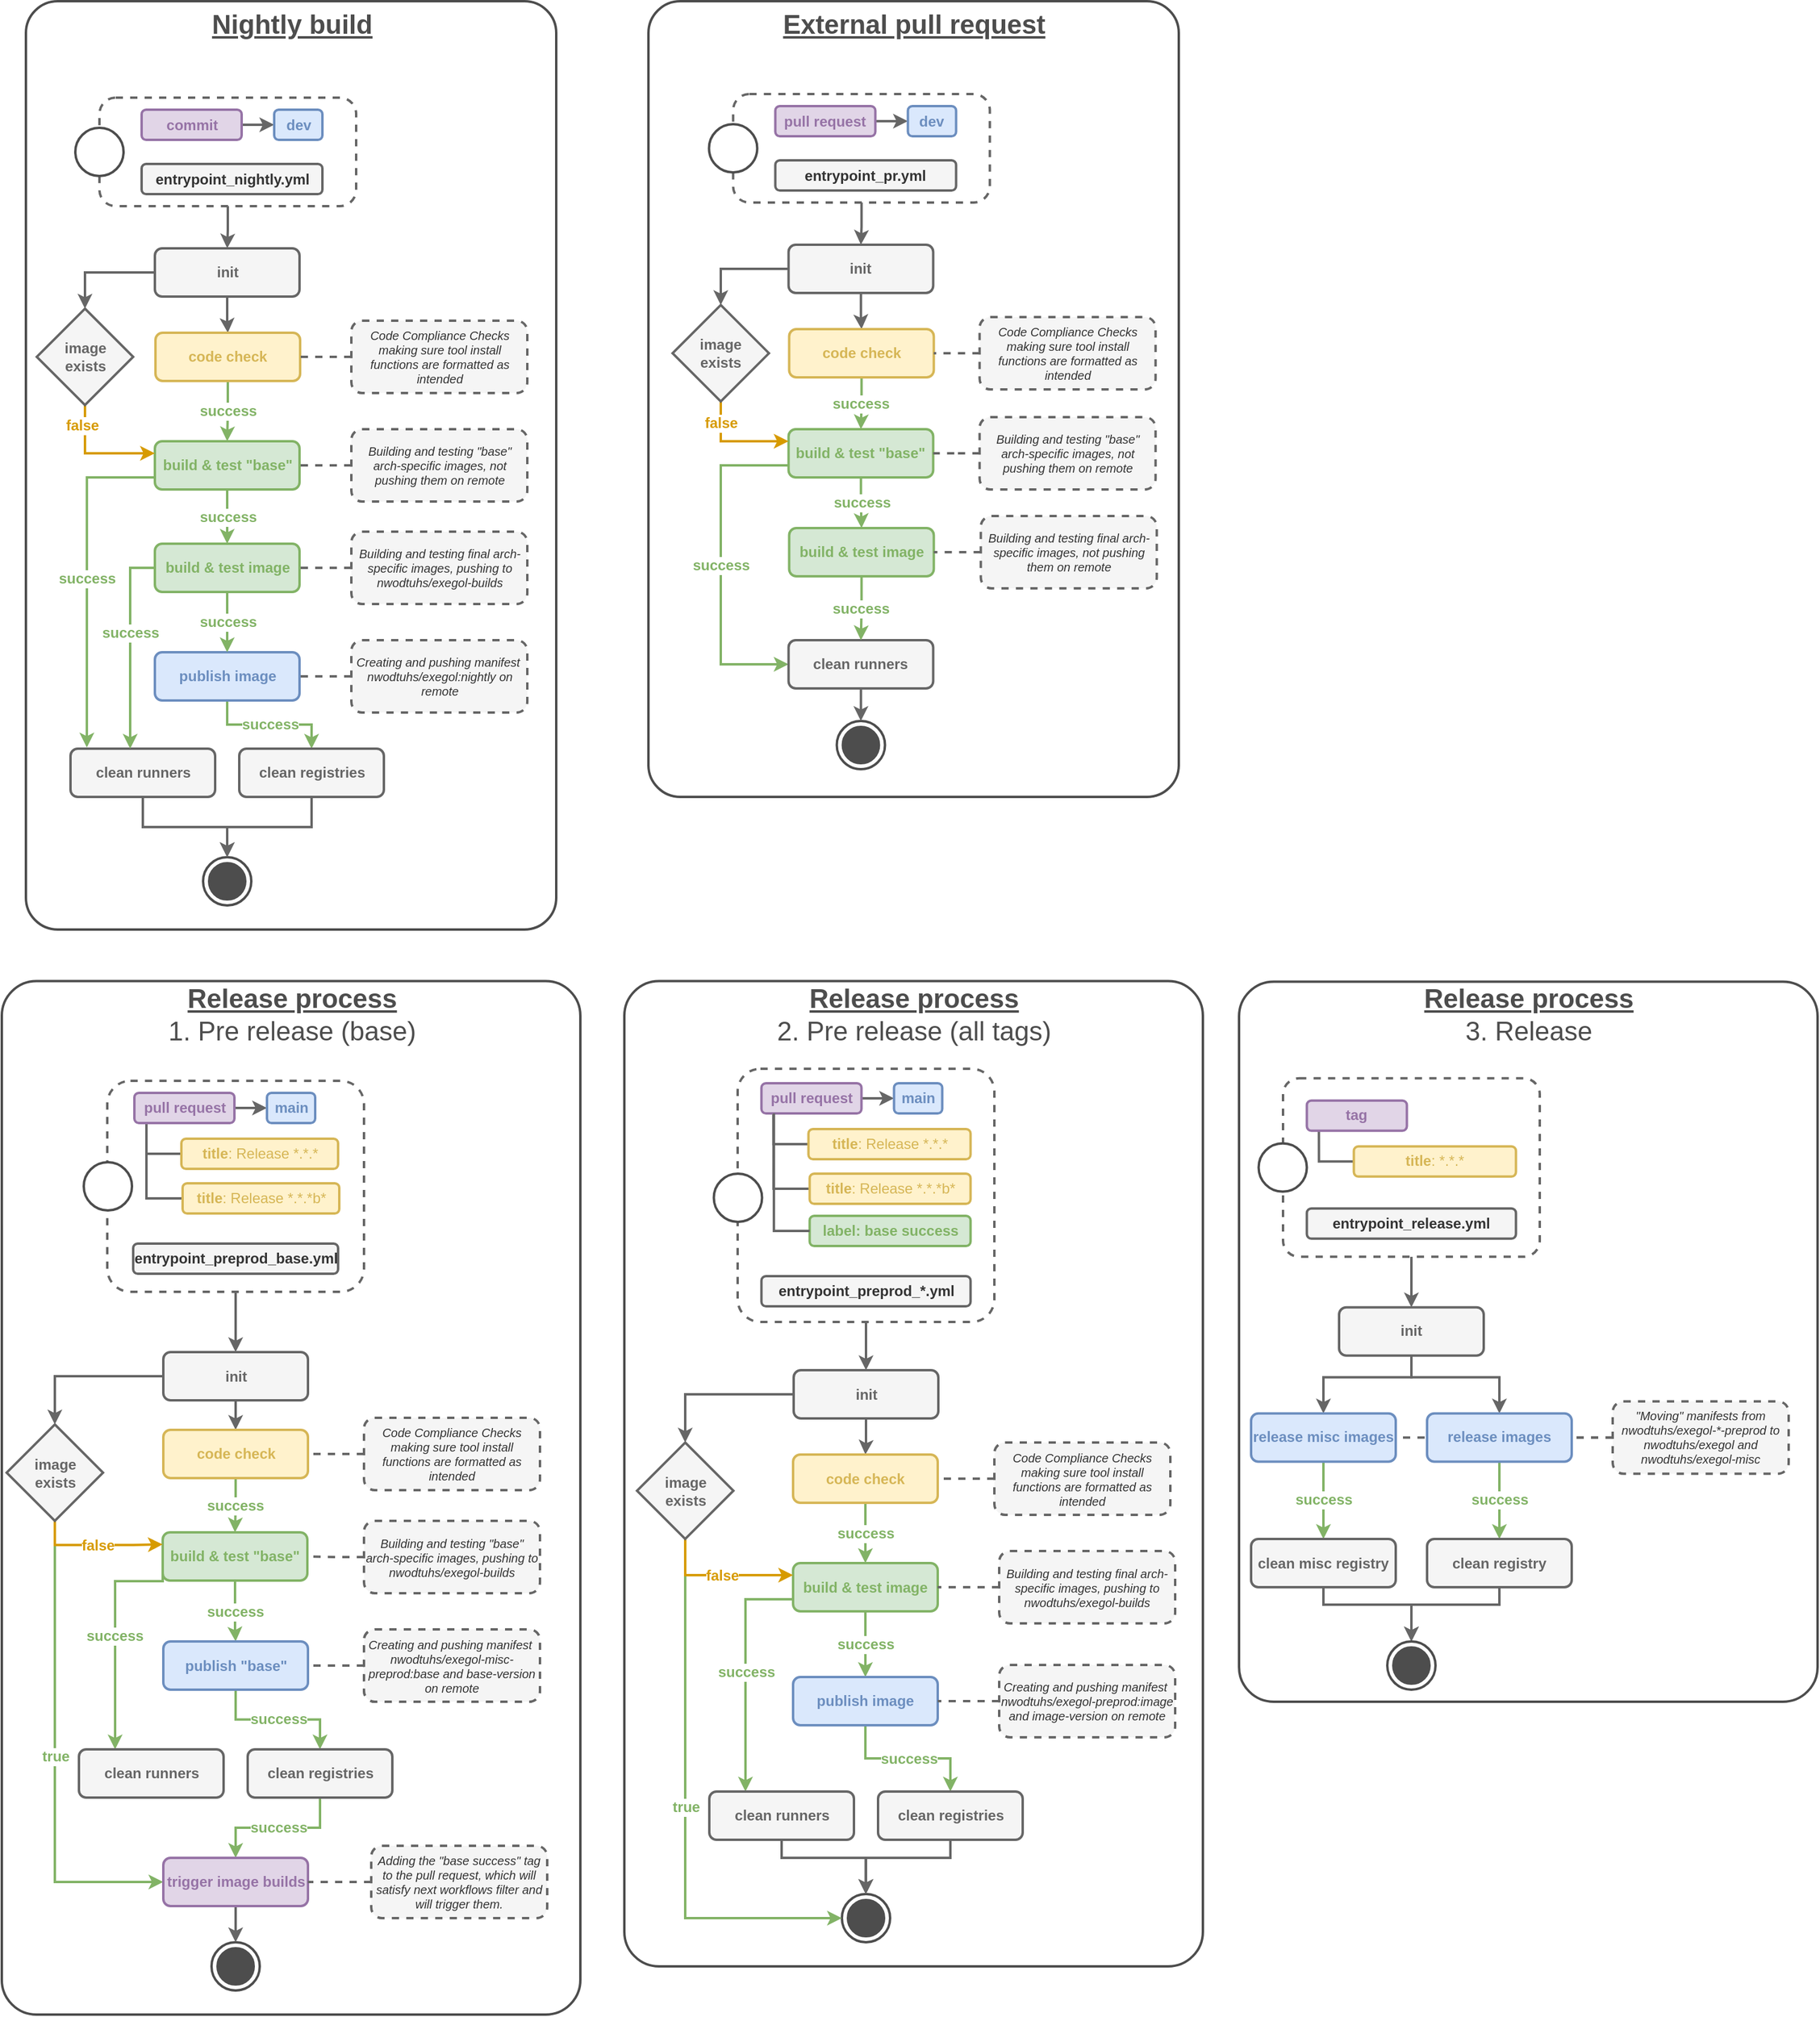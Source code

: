 <mxfile version="19.0.3" type="device"><diagram id="C5RBs43oDa-KdzZeNtuy" name="preprod (base)"><mxGraphModel dx="3490" dy="2536" grid="1" gridSize="10" guides="1" tooltips="1" connect="1" arrows="1" fold="1" page="1" pageScale="1" pageWidth="827" pageHeight="1169" math="0" shadow="0"><root><mxCell id="WIyWlLk6GJQsqaUBKTNV-0"/><mxCell id="WIyWlLk6GJQsqaUBKTNV-1" parent="WIyWlLk6GJQsqaUBKTNV-0"/><mxCell id="ME9dG4DlJ4JC6uigoxUw-430" value="" style="rounded=1;whiteSpace=wrap;html=1;labelBackgroundColor=none;fontSize=10;fontColor=#D79B00;strokeColor=#4D4D4D;strokeWidth=2;fillColor=default;arcSize=6;" parent="WIyWlLk6GJQsqaUBKTNV-1" vertex="1"><mxGeometry x="-360" y="283.25" width="480" height="597.25" as="geometry"/></mxCell><mxCell id="ME9dG4DlJ4JC6uigoxUw-429" value="" style="rounded=1;whiteSpace=wrap;html=1;labelBackgroundColor=none;fontSize=10;fontColor=#D79B00;strokeColor=#4D4D4D;strokeWidth=2;fillColor=default;arcSize=6;" parent="WIyWlLk6GJQsqaUBKTNV-1" vertex="1"><mxGeometry x="-870" y="282.75" width="480" height="817.25" as="geometry"/></mxCell><mxCell id="ME9dG4DlJ4JC6uigoxUw-428" value="" style="rounded=1;whiteSpace=wrap;html=1;labelBackgroundColor=none;fontSize=10;fontColor=#D79B00;strokeColor=#4D4D4D;strokeWidth=2;fillColor=default;arcSize=6;" parent="WIyWlLk6GJQsqaUBKTNV-1" vertex="1"><mxGeometry x="-1386.5" y="282.75" width="480" height="857.25" as="geometry"/></mxCell><mxCell id="ME9dG4DlJ4JC6uigoxUw-427" value="" style="rounded=1;whiteSpace=wrap;html=1;labelBackgroundColor=none;fontSize=10;fontColor=#D79B00;strokeColor=#4D4D4D;strokeWidth=2;fillColor=default;arcSize=6;" parent="WIyWlLk6GJQsqaUBKTNV-1" vertex="1"><mxGeometry x="-850" y="-530" width="440" height="660" as="geometry"/></mxCell><mxCell id="ME9dG4DlJ4JC6uigoxUw-426" value="" style="rounded=1;whiteSpace=wrap;html=1;labelBackgroundColor=none;fontSize=10;fontColor=#D79B00;strokeColor=#4D4D4D;strokeWidth=2;fillColor=default;arcSize=6;" parent="WIyWlLk6GJQsqaUBKTNV-1" vertex="1"><mxGeometry x="-1366.5" y="-530" width="440" height="770" as="geometry"/></mxCell><mxCell id="ME9dG4DlJ4JC6uigoxUw-425" style="edgeStyle=orthogonalEdgeStyle;rounded=0;orthogonalLoop=1;jettySize=auto;html=1;entryX=1;entryY=0.5;entryDx=0;entryDy=0;dashed=1;labelBackgroundColor=none;fontSize=10;fontColor=#D79B00;endArrow=none;endFill=0;strokeColor=#666666;strokeWidth=2;" parent="WIyWlLk6GJQsqaUBKTNV-1" source="ME9dG4DlJ4JC6uigoxUw-423" target="ME9dG4DlJ4JC6uigoxUw-373" edge="1"><mxGeometry relative="1" as="geometry"/></mxCell><mxCell id="ME9dG4DlJ4JC6uigoxUw-377" style="edgeStyle=orthogonalEdgeStyle;rounded=0;orthogonalLoop=1;jettySize=auto;html=1;exitX=0.5;exitY=1;exitDx=0;exitDy=0;entryX=0.5;entryY=0;entryDx=0;entryDy=0;labelBackgroundColor=none;fontSize=12;fontColor=#82B366;endArrow=classic;endFill=1;strokeColor=#666666;strokeWidth=2;" parent="WIyWlLk6GJQsqaUBKTNV-1" source="ME9dG4DlJ4JC6uigoxUw-370" target="ME9dG4DlJ4JC6uigoxUw-371" edge="1"><mxGeometry relative="1" as="geometry"/></mxCell><mxCell id="ME9dG4DlJ4JC6uigoxUw-370" value="" style="rounded=1;whiteSpace=wrap;html=1;strokeColor=#666666;fillColor=default;arcSize=9;dashed=1;strokeWidth=2;" parent="WIyWlLk6GJQsqaUBKTNV-1" vertex="1"><mxGeometry x="-323.5" y="363.38" width="213" height="148" as="geometry"/></mxCell><mxCell id="ME9dG4DlJ4JC6uigoxUw-286" style="edgeStyle=orthogonalEdgeStyle;rounded=0;orthogonalLoop=1;jettySize=auto;html=1;entryX=0.5;entryY=0;entryDx=0;entryDy=0;endArrow=classic;endFill=1;strokeColor=#666666;strokeWidth=2;" parent="WIyWlLk6GJQsqaUBKTNV-1" source="ME9dG4DlJ4JC6uigoxUw-268" target="ME9dG4DlJ4JC6uigoxUw-0" edge="1"><mxGeometry relative="1" as="geometry"/></mxCell><mxCell id="ME9dG4DlJ4JC6uigoxUw-268" value="" style="rounded=1;whiteSpace=wrap;html=1;strokeColor=#666666;fillColor=default;arcSize=11;dashed=1;strokeWidth=2;" parent="WIyWlLk6GJQsqaUBKTNV-1" vertex="1"><mxGeometry x="-1299" y="365.5" width="213" height="175" as="geometry"/></mxCell><mxCell id="ME9dG4DlJ4JC6uigoxUw-267" style="edgeStyle=orthogonalEdgeStyle;rounded=0;orthogonalLoop=1;jettySize=auto;html=1;entryX=0.5;entryY=0;entryDx=0;entryDy=0;strokeColor=#666666;strokeWidth=2;" parent="WIyWlLk6GJQsqaUBKTNV-1" source="ME9dG4DlJ4JC6uigoxUw-266" target="ME9dG4DlJ4JC6uigoxUw-171" edge="1"><mxGeometry relative="1" as="geometry"/></mxCell><mxCell id="ME9dG4DlJ4JC6uigoxUw-266" value="" style="rounded=1;whiteSpace=wrap;html=1;strokeColor=#666666;fillColor=default;dashed=1;strokeWidth=2;" parent="WIyWlLk6GJQsqaUBKTNV-1" vertex="1"><mxGeometry x="-1305.5" y="-450" width="213" height="90" as="geometry"/></mxCell><mxCell id="ME9dG4DlJ4JC6uigoxUw-12" style="edgeStyle=orthogonalEdgeStyle;rounded=0;orthogonalLoop=1;jettySize=auto;html=1;strokeColor=#666666;strokeWidth=2;" parent="WIyWlLk6GJQsqaUBKTNV-1" source="ME9dG4DlJ4JC6uigoxUw-0" target="ME9dG4DlJ4JC6uigoxUw-5" edge="1"><mxGeometry relative="1" as="geometry"/></mxCell><mxCell id="ME9dG4DlJ4JC6uigoxUw-14" style="edgeStyle=orthogonalEdgeStyle;rounded=0;orthogonalLoop=1;jettySize=auto;html=1;strokeColor=#666666;strokeWidth=2;" parent="WIyWlLk6GJQsqaUBKTNV-1" source="ME9dG4DlJ4JC6uigoxUw-0" target="ME9dG4DlJ4JC6uigoxUw-11" edge="1"><mxGeometry relative="1" as="geometry"/></mxCell><mxCell id="ME9dG4DlJ4JC6uigoxUw-0" value="init" style="rounded=1;whiteSpace=wrap;html=1;fontSize=12;glass=0;strokeWidth=2;shadow=0;fillColor=#f5f5f5;fontColor=#666666;strokeColor=#666666;fontStyle=1" parent="WIyWlLk6GJQsqaUBKTNV-1" vertex="1"><mxGeometry x="-1252.5" y="590.5" width="120" height="40" as="geometry"/></mxCell><mxCell id="ME9dG4DlJ4JC6uigoxUw-3" value="" style="shape=mxgraph.sysml.actFinal;html=1;verticalLabelPosition=bottom;labelBackgroundColor=#ffffff;verticalAlign=top;fillColor=default;strokeColor=#4D4D4D;strokeWidth=2;" parent="WIyWlLk6GJQsqaUBKTNV-1" vertex="1"><mxGeometry x="-1212.5" y="1080" width="40" height="40" as="geometry"/></mxCell><mxCell id="ME9dG4DlJ4JC6uigoxUw-52" value="success" style="edgeStyle=orthogonalEdgeStyle;rounded=0;orthogonalLoop=1;jettySize=auto;html=1;strokeWidth=2;fillColor=#d5e8d4;strokeColor=#82b366;fontColor=#82B366;fontSize=12;fontStyle=1" parent="WIyWlLk6GJQsqaUBKTNV-1" source="ME9dG4DlJ4JC6uigoxUw-5" target="ME9dG4DlJ4JC6uigoxUw-6" edge="1"><mxGeometry relative="1" as="geometry"/></mxCell><mxCell id="ME9dG4DlJ4JC6uigoxUw-5" value="code check" style="rounded=1;whiteSpace=wrap;html=1;fontSize=12;glass=0;strokeWidth=2;shadow=0;fillColor=#fff2cc;strokeColor=#d6b656;fontStyle=1;fontColor=#D6B656;" parent="WIyWlLk6GJQsqaUBKTNV-1" vertex="1"><mxGeometry x="-1252.5" y="655" width="120" height="40" as="geometry"/></mxCell><mxCell id="ME9dG4DlJ4JC6uigoxUw-55" value="success" style="edgeStyle=orthogonalEdgeStyle;rounded=0;orthogonalLoop=1;jettySize=auto;html=1;entryX=0.5;entryY=0;entryDx=0;entryDy=0;strokeWidth=2;fillColor=#d5e8d4;strokeColor=#82b366;fontColor=#82B366;fontSize=12;fontStyle=1" parent="WIyWlLk6GJQsqaUBKTNV-1" source="ME9dG4DlJ4JC6uigoxUw-6" target="ME9dG4DlJ4JC6uigoxUw-8" edge="1"><mxGeometry relative="1" as="geometry"><Array as="points"><mxPoint x="-1192.5" y="820.5"/><mxPoint x="-1192.5" y="820.5"/></Array></mxGeometry></mxCell><mxCell id="ME9dG4DlJ4JC6uigoxUw-106" value="success" style="edgeStyle=orthogonalEdgeStyle;rounded=0;orthogonalLoop=1;jettySize=auto;html=1;exitX=0;exitY=0.75;exitDx=0;exitDy=0;entryX=0.25;entryY=0;entryDx=0;entryDy=0;strokeWidth=2;fillColor=#d5e8d4;strokeColor=#82b366;fontColor=#82B366;fontSize=12;fontStyle=1" parent="WIyWlLk6GJQsqaUBKTNV-1" source="ME9dG4DlJ4JC6uigoxUw-6" target="ME9dG4DlJ4JC6uigoxUw-9" edge="1"><mxGeometry relative="1" as="geometry"><Array as="points"><mxPoint x="-1292.5" y="780.5"/></Array></mxGeometry></mxCell><mxCell id="ME9dG4DlJ4JC6uigoxUw-6" value="build &amp;amp; test &quot;base&quot;" style="rounded=1;whiteSpace=wrap;html=1;fontSize=12;glass=0;strokeWidth=2;shadow=0;fillColor=#d5e8d4;strokeColor=#82b366;fontStyle=1;fontColor=#82B366;" parent="WIyWlLk6GJQsqaUBKTNV-1" vertex="1"><mxGeometry x="-1253" y="740" width="120" height="40" as="geometry"/></mxCell><mxCell id="ME9dG4DlJ4JC6uigoxUw-105" value="success" style="edgeStyle=orthogonalEdgeStyle;rounded=0;orthogonalLoop=1;jettySize=auto;html=1;entryX=0.5;entryY=0;entryDx=0;entryDy=0;strokeWidth=2;fillColor=#d5e8d4;strokeColor=#82b366;fontColor=#82B366;fontSize=12;fontStyle=1" parent="WIyWlLk6GJQsqaUBKTNV-1" source="ME9dG4DlJ4JC6uigoxUw-8" target="ME9dG4DlJ4JC6uigoxUw-10" edge="1"><mxGeometry relative="1" as="geometry"/></mxCell><mxCell id="ME9dG4DlJ4JC6uigoxUw-8" value="publish &quot;base&quot;" style="rounded=1;whiteSpace=wrap;html=1;fontSize=12;glass=0;strokeWidth=2;shadow=0;fillColor=#dae8fc;strokeColor=#6c8ebf;fontStyle=1;fontColor=#6C8EBF;" parent="WIyWlLk6GJQsqaUBKTNV-1" vertex="1"><mxGeometry x="-1252.5" y="830.5" width="120" height="40" as="geometry"/></mxCell><mxCell id="ME9dG4DlJ4JC6uigoxUw-9" value="clean runners" style="rounded=1;whiteSpace=wrap;html=1;fontSize=12;glass=0;strokeWidth=2;shadow=0;fillColor=#f5f5f5;fontColor=#666666;strokeColor=#666666;fontStyle=1" parent="WIyWlLk6GJQsqaUBKTNV-1" vertex="1"><mxGeometry x="-1322.5" y="920" width="120" height="40" as="geometry"/></mxCell><mxCell id="ME9dG4DlJ4JC6uigoxUw-27" value="success" style="edgeStyle=orthogonalEdgeStyle;rounded=0;orthogonalLoop=1;jettySize=auto;html=1;strokeWidth=2;fillColor=#d5e8d4;strokeColor=#82b366;fontColor=#82B366;fontSize=12;fontStyle=1" parent="WIyWlLk6GJQsqaUBKTNV-1" source="ME9dG4DlJ4JC6uigoxUw-10" target="ME9dG4DlJ4JC6uigoxUw-23" edge="1"><mxGeometry relative="1" as="geometry"/></mxCell><mxCell id="ME9dG4DlJ4JC6uigoxUw-10" value="clean registries" style="rounded=1;whiteSpace=wrap;html=1;fontSize=12;glass=0;strokeWidth=2;shadow=0;fillColor=#f5f5f5;fontColor=#666666;strokeColor=#666666;fontStyle=1" parent="WIyWlLk6GJQsqaUBKTNV-1" vertex="1"><mxGeometry x="-1182.5" y="920" width="120" height="40" as="geometry"/></mxCell><mxCell id="ME9dG4DlJ4JC6uigoxUw-224" value="true" style="edgeStyle=orthogonalEdgeStyle;rounded=0;orthogonalLoop=1;jettySize=auto;html=1;exitX=0.5;exitY=1;exitDx=0;exitDy=0;entryX=0;entryY=0.5;entryDx=0;entryDy=0;strokeWidth=2;fillColor=#d5e8d4;strokeColor=#82b366;fontColor=#82B366;fontSize=12;fontStyle=1" parent="WIyWlLk6GJQsqaUBKTNV-1" source="ME9dG4DlJ4JC6uigoxUw-11" target="ME9dG4DlJ4JC6uigoxUw-23" edge="1"><mxGeometry relative="1" as="geometry"/></mxCell><mxCell id="ME9dG4DlJ4JC6uigoxUw-225" value="false" style="edgeStyle=orthogonalEdgeStyle;rounded=0;orthogonalLoop=1;jettySize=auto;html=1;exitX=0.5;exitY=1;exitDx=0;exitDy=0;entryX=0;entryY=0.25;entryDx=0;entryDy=0;strokeWidth=2;strokeColor=#D79B00;fontStyle=1;fontColor=#D79B00;fontSize=12;" parent="WIyWlLk6GJQsqaUBKTNV-1" source="ME9dG4DlJ4JC6uigoxUw-11" target="ME9dG4DlJ4JC6uigoxUw-6" edge="1"><mxGeometry relative="1" as="geometry"/></mxCell><mxCell id="ME9dG4DlJ4JC6uigoxUw-11" value="image&lt;br&gt;exists" style="rhombus;whiteSpace=wrap;html=1;fillColor=#f5f5f5;fontColor=#666666;strokeColor=#666666;strokeWidth=2;fontStyle=1" parent="WIyWlLk6GJQsqaUBKTNV-1" vertex="1"><mxGeometry x="-1382.5" y="650.5" width="80" height="80" as="geometry"/></mxCell><mxCell id="ME9dG4DlJ4JC6uigoxUw-28" style="edgeStyle=orthogonalEdgeStyle;rounded=0;orthogonalLoop=1;jettySize=auto;html=1;strokeColor=#666666;strokeWidth=2;" parent="WIyWlLk6GJQsqaUBKTNV-1" source="ME9dG4DlJ4JC6uigoxUw-23" target="ME9dG4DlJ4JC6uigoxUw-3" edge="1"><mxGeometry relative="1" as="geometry"/></mxCell><mxCell id="ME9dG4DlJ4JC6uigoxUw-23" value="trigger image builds" style="rounded=1;whiteSpace=wrap;html=1;fontSize=12;glass=0;strokeWidth=2;shadow=0;fillColor=#e1d5e7;strokeColor=#9673a6;fontStyle=1;fontColor=#9673A6;" parent="WIyWlLk6GJQsqaUBKTNV-1" vertex="1"><mxGeometry x="-1252.5" y="1010" width="120" height="40" as="geometry"/></mxCell><mxCell id="ME9dG4DlJ4JC6uigoxUw-169" style="edgeStyle=orthogonalEdgeStyle;rounded=0;orthogonalLoop=1;jettySize=auto;html=1;strokeColor=#666666;strokeWidth=2;" parent="WIyWlLk6GJQsqaUBKTNV-1" source="ME9dG4DlJ4JC6uigoxUw-171" target="ME9dG4DlJ4JC6uigoxUw-175" edge="1"><mxGeometry relative="1" as="geometry"/></mxCell><mxCell id="ME9dG4DlJ4JC6uigoxUw-170" style="edgeStyle=orthogonalEdgeStyle;rounded=0;orthogonalLoop=1;jettySize=auto;html=1;strokeColor=#666666;strokeWidth=2;" parent="WIyWlLk6GJQsqaUBKTNV-1" source="ME9dG4DlJ4JC6uigoxUw-171" target="ME9dG4DlJ4JC6uigoxUw-186" edge="1"><mxGeometry relative="1" as="geometry"/></mxCell><mxCell id="ME9dG4DlJ4JC6uigoxUw-171" value="init" style="rounded=1;whiteSpace=wrap;html=1;fontSize=12;glass=0;strokeWidth=2;shadow=0;fillColor=#f5f5f5;fontColor=#666666;strokeColor=#666666;fontStyle=1" parent="WIyWlLk6GJQsqaUBKTNV-1" vertex="1"><mxGeometry x="-1259.5" y="-325" width="120" height="40" as="geometry"/></mxCell><mxCell id="ME9dG4DlJ4JC6uigoxUw-172" value="" style="shape=mxgraph.sysml.actFinal;html=1;verticalLabelPosition=bottom;labelBackgroundColor=#ffffff;verticalAlign=top;strokeWidth=2;strokeColor=#4D4D4D;" parent="WIyWlLk6GJQsqaUBKTNV-1" vertex="1"><mxGeometry x="-1219.5" y="180" width="40" height="40" as="geometry"/></mxCell><mxCell id="ME9dG4DlJ4JC6uigoxUw-173" value="" style="strokeWidth=2;html=1;shape=mxgraph.flowchart.start_2;whiteSpace=wrap;fillColor=default;strokeColor=#4D4D4D;" parent="WIyWlLk6GJQsqaUBKTNV-1" vertex="1"><mxGeometry x="-1325.5" y="-425" width="40" height="40" as="geometry"/></mxCell><mxCell id="ME9dG4DlJ4JC6uigoxUw-174" value="success" style="edgeStyle=orthogonalEdgeStyle;rounded=0;orthogonalLoop=1;jettySize=auto;html=1;strokeWidth=2;fillColor=#d5e8d4;strokeColor=#82b366;fontColor=#82B366;fontSize=12;fontStyle=1" parent="WIyWlLk6GJQsqaUBKTNV-1" source="ME9dG4DlJ4JC6uigoxUw-175" target="ME9dG4DlJ4JC6uigoxUw-178" edge="1"><mxGeometry relative="1" as="geometry"/></mxCell><mxCell id="ME9dG4DlJ4JC6uigoxUw-175" value="code check" style="rounded=1;whiteSpace=wrap;html=1;fontSize=12;glass=0;strokeWidth=2;shadow=0;fillColor=#fff2cc;strokeColor=#d6b656;fontStyle=1;fontColor=#D6B656;" parent="WIyWlLk6GJQsqaUBKTNV-1" vertex="1"><mxGeometry x="-1259" y="-255" width="120" height="40" as="geometry"/></mxCell><mxCell id="ME9dG4DlJ4JC6uigoxUw-197" value="success" style="edgeStyle=orthogonalEdgeStyle;rounded=0;orthogonalLoop=1;jettySize=auto;html=1;strokeWidth=2;fillColor=#d5e8d4;strokeColor=#82b366;fontColor=#82B366;fontSize=12;fontStyle=1" parent="WIyWlLk6GJQsqaUBKTNV-1" source="ME9dG4DlJ4JC6uigoxUw-178" target="ME9dG4DlJ4JC6uigoxUw-196" edge="1"><mxGeometry relative="1" as="geometry"/></mxCell><mxCell id="Goom2J30JMHpQMDUHl_M-0" value="success" style="edgeStyle=orthogonalEdgeStyle;rounded=0;orthogonalLoop=1;jettySize=auto;html=1;exitX=0;exitY=0.75;exitDx=0;exitDy=0;entryX=0.113;entryY=-0.025;entryDx=0;entryDy=0;fillColor=#d5e8d4;strokeColor=#82b366;strokeWidth=2;fontColor=#82B366;fontStyle=1;fontSize=12;entryPerimeter=0;" parent="WIyWlLk6GJQsqaUBKTNV-1" source="ME9dG4DlJ4JC6uigoxUw-178" target="ME9dG4DlJ4JC6uigoxUw-181" edge="1"><mxGeometry relative="1" as="geometry"/></mxCell><mxCell id="ME9dG4DlJ4JC6uigoxUw-178" value="build &amp;amp; test &quot;base&quot;" style="rounded=1;whiteSpace=wrap;html=1;fontSize=12;glass=0;strokeWidth=2;shadow=0;fillColor=#d5e8d4;strokeColor=#82b366;fontStyle=1;fontColor=#82B366;" parent="WIyWlLk6GJQsqaUBKTNV-1" vertex="1"><mxGeometry x="-1259.5" y="-165" width="120" height="40" as="geometry"/></mxCell><mxCell id="ME9dG4DlJ4JC6uigoxUw-200" value="success" style="edgeStyle=orthogonalEdgeStyle;rounded=0;orthogonalLoop=1;jettySize=auto;html=1;entryX=0.5;entryY=0;entryDx=0;entryDy=0;strokeWidth=2;fillColor=#d5e8d4;strokeColor=#82b366;fontColor=#82B366;fontSize=12;fontStyle=1" parent="WIyWlLk6GJQsqaUBKTNV-1" source="ME9dG4DlJ4JC6uigoxUw-180" target="ME9dG4DlJ4JC6uigoxUw-183" edge="1"><mxGeometry relative="1" as="geometry"/></mxCell><mxCell id="ME9dG4DlJ4JC6uigoxUw-180" value="publish image" style="rounded=1;whiteSpace=wrap;html=1;fontSize=12;glass=0;strokeWidth=2;shadow=0;fillColor=#dae8fc;strokeColor=#6c8ebf;fontStyle=1;fontColor=#6C8EBF;" parent="WIyWlLk6GJQsqaUBKTNV-1" vertex="1"><mxGeometry x="-1259.5" y="10" width="120" height="40" as="geometry"/></mxCell><mxCell id="ME9dG4DlJ4JC6uigoxUw-219" style="edgeStyle=orthogonalEdgeStyle;rounded=0;orthogonalLoop=1;jettySize=auto;html=1;entryX=0.5;entryY=0;entryDx=0;entryDy=0;entryPerimeter=0;strokeColor=#666666;strokeWidth=2;" parent="WIyWlLk6GJQsqaUBKTNV-1" source="ME9dG4DlJ4JC6uigoxUw-181" target="ME9dG4DlJ4JC6uigoxUw-172" edge="1"><mxGeometry relative="1" as="geometry"/></mxCell><mxCell id="ME9dG4DlJ4JC6uigoxUw-181" value="clean runners" style="rounded=1;whiteSpace=wrap;html=1;fontSize=12;glass=0;strokeWidth=2;shadow=0;fillColor=#f5f5f5;fontColor=#666666;strokeColor=#666666;fontStyle=1" parent="WIyWlLk6GJQsqaUBKTNV-1" vertex="1"><mxGeometry x="-1329.5" y="90" width="120" height="40" as="geometry"/></mxCell><mxCell id="ME9dG4DlJ4JC6uigoxUw-201" style="edgeStyle=orthogonalEdgeStyle;rounded=0;orthogonalLoop=1;jettySize=auto;html=1;entryX=0.5;entryY=0;entryDx=0;entryDy=0;entryPerimeter=0;strokeColor=#666666;strokeWidth=2;" parent="WIyWlLk6GJQsqaUBKTNV-1" source="ME9dG4DlJ4JC6uigoxUw-183" target="ME9dG4DlJ4JC6uigoxUw-172" edge="1"><mxGeometry relative="1" as="geometry"/></mxCell><mxCell id="ME9dG4DlJ4JC6uigoxUw-183" value="clean registries" style="rounded=1;whiteSpace=wrap;html=1;fontSize=12;glass=0;strokeWidth=2;shadow=0;fillColor=#f5f5f5;fontColor=#666666;strokeColor=#666666;fontStyle=1" parent="WIyWlLk6GJQsqaUBKTNV-1" vertex="1"><mxGeometry x="-1189.5" y="90" width="120" height="40" as="geometry"/></mxCell><mxCell id="ME9dG4DlJ4JC6uigoxUw-223" value="false" style="edgeStyle=orthogonalEdgeStyle;rounded=0;orthogonalLoop=1;jettySize=auto;html=1;exitX=0.5;exitY=1;exitDx=0;exitDy=0;entryX=0;entryY=0.25;entryDx=0;entryDy=0;strokeWidth=2;strokeColor=#D79B00;fontStyle=1;fontColor=#D79B00;fontSize=12;" parent="WIyWlLk6GJQsqaUBKTNV-1" source="ME9dG4DlJ4JC6uigoxUw-186" target="ME9dG4DlJ4JC6uigoxUw-178" edge="1"><mxGeometry x="-0.655" y="-3" relative="1" as="geometry"><mxPoint as="offset"/></mxGeometry></mxCell><mxCell id="ME9dG4DlJ4JC6uigoxUw-186" value="image&lt;br&gt;exists" style="rhombus;whiteSpace=wrap;html=1;fillColor=#f5f5f5;fontColor=#666666;strokeColor=#666666;strokeWidth=2;fontStyle=1" parent="WIyWlLk6GJQsqaUBKTNV-1" vertex="1"><mxGeometry x="-1357.5" y="-275" width="80" height="80" as="geometry"/></mxCell><mxCell id="ME9dG4DlJ4JC6uigoxUw-198" value="success" style="edgeStyle=orthogonalEdgeStyle;rounded=0;orthogonalLoop=1;jettySize=auto;html=1;strokeWidth=2;fillColor=#d5e8d4;strokeColor=#82b366;fontColor=#82B366;fontSize=12;fontStyle=1" parent="WIyWlLk6GJQsqaUBKTNV-1" source="ME9dG4DlJ4JC6uigoxUw-196" target="ME9dG4DlJ4JC6uigoxUw-180" edge="1"><mxGeometry relative="1" as="geometry"/></mxCell><mxCell id="ME9dG4DlJ4JC6uigoxUw-199" value="success" style="edgeStyle=orthogonalEdgeStyle;rounded=0;orthogonalLoop=1;jettySize=auto;html=1;exitX=0;exitY=0.5;exitDx=0;exitDy=0;strokeWidth=2;fillColor=#d5e8d4;strokeColor=#82b366;fontColor=#82B366;fontSize=12;fontStyle=1" parent="WIyWlLk6GJQsqaUBKTNV-1" source="ME9dG4DlJ4JC6uigoxUw-196" edge="1"><mxGeometry x="-0.129" relative="1" as="geometry"><mxPoint x="-1280" y="90" as="targetPoint"/><Array as="points"><mxPoint x="-1280" y="-60"/><mxPoint x="-1280" y="90"/></Array><mxPoint as="offset"/></mxGeometry></mxCell><mxCell id="ME9dG4DlJ4JC6uigoxUw-196" value="build &amp;amp; test image" style="rounded=1;whiteSpace=wrap;html=1;fontSize=12;glass=0;strokeWidth=2;shadow=0;fillColor=#d5e8d4;strokeColor=#82b366;fontStyle=1;fontColor=#82B366;" parent="WIyWlLk6GJQsqaUBKTNV-1" vertex="1"><mxGeometry x="-1259.5" y="-80" width="120" height="40" as="geometry"/></mxCell><mxCell id="ME9dG4DlJ4JC6uigoxUw-257" style="edgeStyle=orthogonalEdgeStyle;rounded=0;orthogonalLoop=1;jettySize=auto;html=1;entryX=0;entryY=0.5;entryDx=0;entryDy=0;strokeWidth=2;strokeColor=#666666;" parent="WIyWlLk6GJQsqaUBKTNV-1" source="ME9dG4DlJ4JC6uigoxUw-229" target="ME9dG4DlJ4JC6uigoxUw-230" edge="1"><mxGeometry relative="1" as="geometry"/></mxCell><mxCell id="ME9dG4DlJ4JC6uigoxUw-229" value="commit" style="rounded=1;whiteSpace=wrap;html=1;fontStyle=1;fillColor=#e1d5e7;strokeColor=#9673a6;strokeWidth=2;fontColor=#9673A6;" parent="WIyWlLk6GJQsqaUBKTNV-1" vertex="1"><mxGeometry x="-1270.5" y="-440" width="83" height="25" as="geometry"/></mxCell><mxCell id="ME9dG4DlJ4JC6uigoxUw-230" value="dev" style="rounded=1;whiteSpace=wrap;html=1;fontStyle=1;fillColor=#dae8fc;strokeColor=#6c8ebf;strokeWidth=2;fontColor=#6C8EBF;" parent="WIyWlLk6GJQsqaUBKTNV-1" vertex="1"><mxGeometry x="-1160.5" y="-440" width="40" height="25" as="geometry"/></mxCell><mxCell id="ME9dG4DlJ4JC6uigoxUw-274" style="edgeStyle=orthogonalEdgeStyle;rounded=0;orthogonalLoop=1;jettySize=auto;html=1;exitX=1;exitY=0.5;exitDx=0;exitDy=0;strokeWidth=2;strokeColor=#666666;" parent="WIyWlLk6GJQsqaUBKTNV-1" source="ME9dG4DlJ4JC6uigoxUw-231" target="ME9dG4DlJ4JC6uigoxUw-232" edge="1"><mxGeometry relative="1" as="geometry"/></mxCell><mxCell id="ME9dG4DlJ4JC6uigoxUw-279" style="edgeStyle=orthogonalEdgeStyle;rounded=0;orthogonalLoop=1;jettySize=auto;html=1;entryX=0;entryY=0.5;entryDx=0;entryDy=0;endArrow=none;endFill=0;strokeWidth=2;strokeColor=#666666;" parent="WIyWlLk6GJQsqaUBKTNV-1" target="ME9dG4DlJ4JC6uigoxUw-276" edge="1"><mxGeometry relative="1" as="geometry"><mxPoint x="-1266.5" y="405.5" as="sourcePoint"/><Array as="points"><mxPoint x="-1266.5" y="400.5"/><mxPoint x="-1266.5" y="462.5"/></Array></mxGeometry></mxCell><mxCell id="ME9dG4DlJ4JC6uigoxUw-280" style="edgeStyle=orthogonalEdgeStyle;rounded=0;orthogonalLoop=1;jettySize=auto;html=1;entryX=0;entryY=0.5;entryDx=0;entryDy=0;endArrow=none;endFill=0;strokeWidth=2;strokeColor=#666666;" parent="WIyWlLk6GJQsqaUBKTNV-1" target="ME9dG4DlJ4JC6uigoxUw-275" edge="1"><mxGeometry relative="1" as="geometry"><mxPoint x="-1266.5" y="400.5" as="sourcePoint"/><Array as="points"><mxPoint x="-1266.5" y="400.5"/><mxPoint x="-1266.5" y="426.5"/></Array></mxGeometry></mxCell><mxCell id="ME9dG4DlJ4JC6uigoxUw-231" value="pull request" style="rounded=1;whiteSpace=wrap;html=1;fontStyle=1;fillColor=#e1d5e7;strokeColor=#9673a6;strokeWidth=2;fontColor=#9673A6;" parent="WIyWlLk6GJQsqaUBKTNV-1" vertex="1"><mxGeometry x="-1276.5" y="375.5" width="83" height="25" as="geometry"/></mxCell><mxCell id="ME9dG4DlJ4JC6uigoxUw-232" value="main" style="rounded=1;whiteSpace=wrap;html=1;fontStyle=1;fillColor=#dae8fc;strokeColor=#6c8ebf;strokeWidth=2;fontColor=#6C8EBF;" parent="WIyWlLk6GJQsqaUBKTNV-1" vertex="1"><mxGeometry x="-1166.5" y="375.5" width="40" height="25" as="geometry"/></mxCell><mxCell id="ME9dG4DlJ4JC6uigoxUw-261" value="&lt;span style=&quot;color: rgb(51, 51, 51); font-weight: 700;&quot;&gt;entrypoint_nightly.yml&lt;/span&gt;" style="rounded=1;whiteSpace=wrap;html=1;strokeColor=#666666;fillColor=#f5f5f5;fontColor=#333333;strokeWidth=2;" parent="WIyWlLk6GJQsqaUBKTNV-1" vertex="1"><mxGeometry x="-1270.5" y="-395" width="150" height="25" as="geometry"/></mxCell><mxCell id="ME9dG4DlJ4JC6uigoxUw-269" value="" style="strokeWidth=2;html=1;shape=mxgraph.flowchart.start_2;whiteSpace=wrap;fillColor=default;strokeColor=#4D4D4D;" parent="WIyWlLk6GJQsqaUBKTNV-1" vertex="1"><mxGeometry x="-1318.5" y="433" width="40" height="40" as="geometry"/></mxCell><mxCell id="ME9dG4DlJ4JC6uigoxUw-275" value="title&lt;span style=&quot;font-weight: normal;&quot;&gt;: Release *.*.*&lt;/span&gt;" style="rounded=1;whiteSpace=wrap;html=1;fontStyle=1;fillColor=#fff2cc;strokeColor=#d6b656;strokeWidth=2;fontColor=#D6B656;" parent="WIyWlLk6GJQsqaUBKTNV-1" vertex="1"><mxGeometry x="-1237.5" y="413.5" width="130" height="25" as="geometry"/></mxCell><mxCell id="ME9dG4DlJ4JC6uigoxUw-276" value="title&lt;span style=&quot;font-weight: normal;&quot;&gt;: Release *.*.*b*&lt;/span&gt;" style="rounded=1;whiteSpace=wrap;html=1;fontStyle=1;fillColor=#fff2cc;strokeColor=#d6b656;strokeWidth=2;fontColor=#D6B656;" parent="WIyWlLk6GJQsqaUBKTNV-1" vertex="1"><mxGeometry x="-1236.5" y="450.5" width="130" height="25" as="geometry"/></mxCell><mxCell id="ME9dG4DlJ4JC6uigoxUw-284" value="&lt;span style=&quot;color: rgb(51, 51, 51); font-weight: 700;&quot;&gt;entrypoint_preprod_base.yml&lt;/span&gt;" style="rounded=1;whiteSpace=wrap;html=1;strokeColor=#666666;fillColor=#f5f5f5;fontColor=#333333;strokeWidth=2;" parent="WIyWlLk6GJQsqaUBKTNV-1" vertex="1"><mxGeometry x="-1277.5" y="500.5" width="170" height="25" as="geometry"/></mxCell><mxCell id="ME9dG4DlJ4JC6uigoxUw-329" style="edgeStyle=orthogonalEdgeStyle;rounded=0;orthogonalLoop=1;jettySize=auto;html=1;exitX=0.5;exitY=1;exitDx=0;exitDy=0;entryX=0.5;entryY=0;entryDx=0;entryDy=0;labelBackgroundColor=none;fontSize=12;fontColor=#82B366;endArrow=classic;endFill=1;strokeColor=#666666;strokeWidth=2;" parent="WIyWlLk6GJQsqaUBKTNV-1" source="ME9dG4DlJ4JC6uigoxUw-295" target="ME9dG4DlJ4JC6uigoxUw-312" edge="1"><mxGeometry relative="1" as="geometry"/></mxCell><mxCell id="ME9dG4DlJ4JC6uigoxUw-295" value="" style="rounded=1;whiteSpace=wrap;html=1;strokeColor=#666666;fillColor=default;arcSize=9;dashed=1;strokeWidth=2;" parent="WIyWlLk6GJQsqaUBKTNV-1" vertex="1"><mxGeometry x="-776" y="355.5" width="213" height="210" as="geometry"/></mxCell><mxCell id="ME9dG4DlJ4JC6uigoxUw-296" style="edgeStyle=orthogonalEdgeStyle;rounded=0;orthogonalLoop=1;jettySize=auto;html=1;exitX=1;exitY=0.5;exitDx=0;exitDy=0;strokeWidth=2;strokeColor=#666666;" parent="WIyWlLk6GJQsqaUBKTNV-1" source="ME9dG4DlJ4JC6uigoxUw-299" target="ME9dG4DlJ4JC6uigoxUw-300" edge="1"><mxGeometry relative="1" as="geometry"/></mxCell><mxCell id="ME9dG4DlJ4JC6uigoxUw-297" style="edgeStyle=orthogonalEdgeStyle;rounded=0;orthogonalLoop=1;jettySize=auto;html=1;entryX=0;entryY=0.5;entryDx=0;entryDy=0;endArrow=none;endFill=0;strokeWidth=2;strokeColor=#666666;" parent="WIyWlLk6GJQsqaUBKTNV-1" target="ME9dG4DlJ4JC6uigoxUw-303" edge="1"><mxGeometry relative="1" as="geometry"><mxPoint x="-746.25" y="397.5" as="sourcePoint"/><Array as="points"><mxPoint x="-746.25" y="392.5"/><mxPoint x="-746.25" y="454.5"/></Array></mxGeometry></mxCell><mxCell id="ME9dG4DlJ4JC6uigoxUw-298" style="edgeStyle=orthogonalEdgeStyle;rounded=0;orthogonalLoop=1;jettySize=auto;html=1;entryX=0;entryY=0.5;entryDx=0;entryDy=0;endArrow=none;endFill=0;strokeWidth=2;strokeColor=#666666;" parent="WIyWlLk6GJQsqaUBKTNV-1" target="ME9dG4DlJ4JC6uigoxUw-302" edge="1"><mxGeometry relative="1" as="geometry"><mxPoint x="-746.25" y="392.5" as="sourcePoint"/><Array as="points"><mxPoint x="-746.25" y="392.5"/><mxPoint x="-746.25" y="418.5"/></Array></mxGeometry></mxCell><mxCell id="ME9dG4DlJ4JC6uigoxUw-299" value="pull request" style="rounded=1;whiteSpace=wrap;html=1;fontStyle=1;fillColor=#e1d5e7;strokeColor=#9673a6;strokeWidth=2;fontColor=#9673A6;" parent="WIyWlLk6GJQsqaUBKTNV-1" vertex="1"><mxGeometry x="-756.25" y="367.5" width="83" height="25" as="geometry"/></mxCell><mxCell id="ME9dG4DlJ4JC6uigoxUw-300" value="main" style="rounded=1;whiteSpace=wrap;html=1;fontStyle=1;fillColor=#dae8fc;strokeColor=#6c8ebf;strokeWidth=2;fontColor=#6C8EBF;" parent="WIyWlLk6GJQsqaUBKTNV-1" vertex="1"><mxGeometry x="-646.25" y="367.5" width="40" height="25" as="geometry"/></mxCell><mxCell id="ME9dG4DlJ4JC6uigoxUw-301" value="" style="strokeWidth=2;html=1;shape=mxgraph.flowchart.start_2;whiteSpace=wrap;strokeColor=#4D4D4D;" parent="WIyWlLk6GJQsqaUBKTNV-1" vertex="1"><mxGeometry x="-795.75" y="442.5" width="40" height="40" as="geometry"/></mxCell><mxCell id="ME9dG4DlJ4JC6uigoxUw-302" value="title&lt;span style=&quot;font-weight: normal;&quot;&gt;: Release *.*.*&lt;/span&gt;" style="rounded=1;whiteSpace=wrap;html=1;fontStyle=1;fillColor=#fff2cc;strokeColor=#d6b656;strokeWidth=2;fontColor=#D6B656;" parent="WIyWlLk6GJQsqaUBKTNV-1" vertex="1"><mxGeometry x="-717.25" y="405.5" width="134.5" height="25" as="geometry"/></mxCell><mxCell id="ME9dG4DlJ4JC6uigoxUw-303" value="title&lt;span style=&quot;font-weight: normal;&quot;&gt;: Release *.*.*b*&lt;/span&gt;" style="rounded=1;whiteSpace=wrap;html=1;fontStyle=1;fillColor=#fff2cc;strokeColor=#d6b656;strokeWidth=2;fontColor=#D6B656;" parent="WIyWlLk6GJQsqaUBKTNV-1" vertex="1"><mxGeometry x="-716.25" y="442.5" width="133.5" height="25" as="geometry"/></mxCell><mxCell id="ME9dG4DlJ4JC6uigoxUw-304" value="&lt;span style=&quot;color: rgb(51, 51, 51); font-weight: 700;&quot;&gt;entrypoint_preprod_*.yml&lt;/span&gt;" style="rounded=1;whiteSpace=wrap;html=1;strokeColor=#666666;fillColor=#f5f5f5;fontColor=#333333;strokeWidth=2;" parent="WIyWlLk6GJQsqaUBKTNV-1" vertex="1"><mxGeometry x="-756.25" y="527.5" width="173.5" height="25" as="geometry"/></mxCell><mxCell id="ME9dG4DlJ4JC6uigoxUw-305" value="label: base success" style="rounded=1;whiteSpace=wrap;html=1;fontStyle=1;fillColor=#d5e8d4;strokeColor=#82b366;strokeWidth=2;fontColor=#82B366;" parent="WIyWlLk6GJQsqaUBKTNV-1" vertex="1"><mxGeometry x="-716.25" y="477.5" width="133.5" height="25" as="geometry"/></mxCell><mxCell id="ME9dG4DlJ4JC6uigoxUw-307" style="edgeStyle=orthogonalEdgeStyle;rounded=0;orthogonalLoop=1;jettySize=auto;html=1;entryX=0;entryY=0.5;entryDx=0;entryDy=0;endArrow=none;endFill=0;strokeWidth=2;strokeColor=#666666;exitX=0.125;exitY=1;exitDx=0;exitDy=0;exitPerimeter=0;" parent="WIyWlLk6GJQsqaUBKTNV-1" source="ME9dG4DlJ4JC6uigoxUw-299" target="ME9dG4DlJ4JC6uigoxUw-305" edge="1"><mxGeometry relative="1" as="geometry"><mxPoint x="-736.25" y="402.5" as="sourcePoint"/><Array as="points"><mxPoint x="-745.75" y="490.5"/></Array><mxPoint x="-707.25" y="428" as="targetPoint"/></mxGeometry></mxCell><mxCell id="ME9dG4DlJ4JC6uigoxUw-310" style="edgeStyle=orthogonalEdgeStyle;rounded=0;orthogonalLoop=1;jettySize=auto;html=1;strokeColor=#666666;strokeWidth=2;" parent="WIyWlLk6GJQsqaUBKTNV-1" source="ME9dG4DlJ4JC6uigoxUw-312" target="ME9dG4DlJ4JC6uigoxUw-315" edge="1"><mxGeometry relative="1" as="geometry"/></mxCell><mxCell id="ME9dG4DlJ4JC6uigoxUw-311" style="edgeStyle=orthogonalEdgeStyle;rounded=0;orthogonalLoop=1;jettySize=auto;html=1;strokeColor=#666666;strokeWidth=2;" parent="WIyWlLk6GJQsqaUBKTNV-1" source="ME9dG4DlJ4JC6uigoxUw-312" target="ME9dG4DlJ4JC6uigoxUw-326" edge="1"><mxGeometry relative="1" as="geometry"/></mxCell><mxCell id="ME9dG4DlJ4JC6uigoxUw-312" value="init" style="rounded=1;whiteSpace=wrap;html=1;fontSize=12;glass=0;strokeWidth=2;shadow=0;fillColor=#f5f5f5;fontColor=#666666;strokeColor=#666666;fontStyle=1" parent="WIyWlLk6GJQsqaUBKTNV-1" vertex="1"><mxGeometry x="-729.5" y="605.5" width="120" height="40" as="geometry"/></mxCell><mxCell id="ME9dG4DlJ4JC6uigoxUw-313" value="" style="shape=mxgraph.sysml.actFinal;html=1;verticalLabelPosition=bottom;labelBackgroundColor=#ffffff;verticalAlign=top;fillColor=none;strokeColor=#4D4D4D;strokeWidth=2;" parent="WIyWlLk6GJQsqaUBKTNV-1" vertex="1"><mxGeometry x="-689.5" y="1040" width="40" height="40" as="geometry"/></mxCell><mxCell id="ME9dG4DlJ4JC6uigoxUw-314" value="success" style="edgeStyle=orthogonalEdgeStyle;rounded=0;orthogonalLoop=1;jettySize=auto;html=1;strokeWidth=2;fillColor=#d5e8d4;strokeColor=#82b366;fontColor=#82B366;fontSize=12;fontStyle=1" parent="WIyWlLk6GJQsqaUBKTNV-1" source="ME9dG4DlJ4JC6uigoxUw-315" target="ME9dG4DlJ4JC6uigoxUw-318" edge="1"><mxGeometry relative="1" as="geometry"/></mxCell><mxCell id="ME9dG4DlJ4JC6uigoxUw-315" value="code check" style="rounded=1;whiteSpace=wrap;html=1;fontSize=12;glass=0;strokeWidth=2;shadow=0;fillColor=#fff2cc;strokeColor=#d6b656;fontStyle=1;fontColor=#D6B656;" parent="WIyWlLk6GJQsqaUBKTNV-1" vertex="1"><mxGeometry x="-730" y="675.5" width="120" height="40" as="geometry"/></mxCell><mxCell id="ME9dG4DlJ4JC6uigoxUw-316" value="success" style="edgeStyle=orthogonalEdgeStyle;rounded=0;orthogonalLoop=1;jettySize=auto;html=1;entryX=0.5;entryY=0;entryDx=0;entryDy=0;strokeWidth=2;fillColor=#d5e8d4;strokeColor=#82b366;fontColor=#82B366;fontSize=12;fontStyle=1" parent="WIyWlLk6GJQsqaUBKTNV-1" source="ME9dG4DlJ4JC6uigoxUw-318" target="ME9dG4DlJ4JC6uigoxUw-320" edge="1"><mxGeometry relative="1" as="geometry"><Array as="points"><mxPoint x="-669.5" y="835.5"/><mxPoint x="-669.5" y="835.5"/></Array></mxGeometry></mxCell><mxCell id="ME9dG4DlJ4JC6uigoxUw-317" value="success" style="edgeStyle=orthogonalEdgeStyle;rounded=0;orthogonalLoop=1;jettySize=auto;html=1;exitX=0;exitY=0.75;exitDx=0;exitDy=0;entryX=0.25;entryY=0;entryDx=0;entryDy=0;strokeWidth=2;fillColor=#d5e8d4;strokeColor=#82b366;fontColor=#82B366;fontSize=12;fontStyle=1" parent="WIyWlLk6GJQsqaUBKTNV-1" source="ME9dG4DlJ4JC6uigoxUw-318" target="ME9dG4DlJ4JC6uigoxUw-321" edge="1"><mxGeometry relative="1" as="geometry"><Array as="points"><mxPoint x="-769.5" y="795.5"/></Array></mxGeometry></mxCell><mxCell id="ME9dG4DlJ4JC6uigoxUw-318" value="build &amp;amp; test image" style="rounded=1;whiteSpace=wrap;html=1;fontSize=12;glass=0;strokeWidth=2;shadow=0;fillColor=#d5e8d4;strokeColor=#82b366;fontStyle=1;fontColor=#82B366;" parent="WIyWlLk6GJQsqaUBKTNV-1" vertex="1"><mxGeometry x="-730" y="765.5" width="120" height="40" as="geometry"/></mxCell><mxCell id="ME9dG4DlJ4JC6uigoxUw-319" value="success" style="edgeStyle=orthogonalEdgeStyle;rounded=0;orthogonalLoop=1;jettySize=auto;html=1;entryX=0.5;entryY=0;entryDx=0;entryDy=0;strokeWidth=2;fillColor=#d5e8d4;strokeColor=#82b366;fontColor=#82B366;fontSize=12;fontStyle=1" parent="WIyWlLk6GJQsqaUBKTNV-1" source="ME9dG4DlJ4JC6uigoxUw-320" target="ME9dG4DlJ4JC6uigoxUw-323" edge="1"><mxGeometry relative="1" as="geometry"/></mxCell><mxCell id="ME9dG4DlJ4JC6uigoxUw-320" value="publish image" style="rounded=1;whiteSpace=wrap;html=1;fontSize=12;glass=0;strokeWidth=2;shadow=0;fillColor=#dae8fc;strokeColor=#6c8ebf;fontStyle=1;fontColor=#6C8EBF;" parent="WIyWlLk6GJQsqaUBKTNV-1" vertex="1"><mxGeometry x="-730" y="860" width="120" height="40" as="geometry"/></mxCell><mxCell id="ME9dG4DlJ4JC6uigoxUw-330" style="edgeStyle=orthogonalEdgeStyle;rounded=0;orthogonalLoop=1;jettySize=auto;html=1;exitX=0.5;exitY=1;exitDx=0;exitDy=0;entryX=0.5;entryY=0;entryDx=0;entryDy=0;entryPerimeter=0;labelBackgroundColor=none;fontSize=12;fontColor=#82B366;endArrow=classic;endFill=1;strokeColor=#666666;strokeWidth=2;" parent="WIyWlLk6GJQsqaUBKTNV-1" source="ME9dG4DlJ4JC6uigoxUw-321" target="ME9dG4DlJ4JC6uigoxUw-313" edge="1"><mxGeometry relative="1" as="geometry"><Array as="points"><mxPoint x="-739.75" y="1010"/><mxPoint x="-669.75" y="1010"/></Array></mxGeometry></mxCell><mxCell id="ME9dG4DlJ4JC6uigoxUw-321" value="clean runners" style="rounded=1;whiteSpace=wrap;html=1;fontSize=12;glass=0;strokeWidth=2;shadow=0;fillColor=#f5f5f5;fontColor=#666666;strokeColor=#666666;fontStyle=1" parent="WIyWlLk6GJQsqaUBKTNV-1" vertex="1"><mxGeometry x="-799.5" y="955" width="120" height="40" as="geometry"/></mxCell><mxCell id="ME9dG4DlJ4JC6uigoxUw-331" style="edgeStyle=orthogonalEdgeStyle;rounded=0;orthogonalLoop=1;jettySize=auto;html=1;exitX=0.5;exitY=1;exitDx=0;exitDy=0;labelBackgroundColor=none;fontSize=12;fontColor=#82B366;endArrow=classic;endFill=1;strokeColor=#666666;strokeWidth=2;" parent="WIyWlLk6GJQsqaUBKTNV-1" source="ME9dG4DlJ4JC6uigoxUw-323" target="ME9dG4DlJ4JC6uigoxUw-313" edge="1"><mxGeometry relative="1" as="geometry"><Array as="points"><mxPoint x="-599.75" y="1010"/><mxPoint x="-669.75" y="1010"/></Array></mxGeometry></mxCell><mxCell id="ME9dG4DlJ4JC6uigoxUw-323" value="clean registries" style="rounded=1;whiteSpace=wrap;html=1;fontSize=12;glass=0;strokeWidth=2;shadow=0;fillColor=#f5f5f5;fontColor=#666666;strokeColor=#666666;fontStyle=1" parent="WIyWlLk6GJQsqaUBKTNV-1" vertex="1"><mxGeometry x="-659.5" y="955" width="120" height="40" as="geometry"/></mxCell><mxCell id="ME9dG4DlJ4JC6uigoxUw-324" value="true" style="edgeStyle=orthogonalEdgeStyle;rounded=0;orthogonalLoop=1;jettySize=auto;html=1;exitX=0.5;exitY=1;exitDx=0;exitDy=0;entryX=0;entryY=0.5;entryDx=0;entryDy=0;strokeWidth=2;fillColor=#d5e8d4;strokeColor=#82b366;fontColor=#82B366;fontSize=12;fontStyle=1;entryPerimeter=0;" parent="WIyWlLk6GJQsqaUBKTNV-1" source="ME9dG4DlJ4JC6uigoxUw-326" target="ME9dG4DlJ4JC6uigoxUw-313" edge="1"><mxGeometry relative="1" as="geometry"><mxPoint x="-729.5" y="1025.5" as="targetPoint"/></mxGeometry></mxCell><mxCell id="ME9dG4DlJ4JC6uigoxUw-325" value="false" style="edgeStyle=orthogonalEdgeStyle;rounded=0;orthogonalLoop=1;jettySize=auto;html=1;exitX=0.5;exitY=1;exitDx=0;exitDy=0;entryX=0;entryY=0.25;entryDx=0;entryDy=0;strokeWidth=2;strokeColor=#D79B00;fontStyle=1;fontColor=#D79B00;fontSize=12;" parent="WIyWlLk6GJQsqaUBKTNV-1" source="ME9dG4DlJ4JC6uigoxUw-326" target="ME9dG4DlJ4JC6uigoxUw-318" edge="1"><mxGeometry relative="1" as="geometry"/></mxCell><mxCell id="ME9dG4DlJ4JC6uigoxUw-326" value="image&lt;br&gt;exists" style="rhombus;whiteSpace=wrap;html=1;fillColor=#f5f5f5;fontColor=#666666;strokeColor=#666666;strokeWidth=2;fontStyle=1" parent="WIyWlLk6GJQsqaUBKTNV-1" vertex="1"><mxGeometry x="-859.5" y="665.5" width="80" height="80" as="geometry"/></mxCell><mxCell id="ME9dG4DlJ4JC6uigoxUw-333" style="edgeStyle=orthogonalEdgeStyle;rounded=0;orthogonalLoop=1;jettySize=auto;html=1;entryX=0.5;entryY=0;entryDx=0;entryDy=0;strokeColor=#666666;strokeWidth=2;" parent="WIyWlLk6GJQsqaUBKTNV-1" source="ME9dG4DlJ4JC6uigoxUw-334" target="ME9dG4DlJ4JC6uigoxUw-337" edge="1"><mxGeometry relative="1" as="geometry"/></mxCell><mxCell id="ME9dG4DlJ4JC6uigoxUw-334" value="" style="rounded=1;whiteSpace=wrap;html=1;strokeColor=#666666;fillColor=default;dashed=1;strokeWidth=2;" parent="WIyWlLk6GJQsqaUBKTNV-1" vertex="1"><mxGeometry x="-779.75" y="-453" width="213" height="90" as="geometry"/></mxCell><mxCell id="ME9dG4DlJ4JC6uigoxUw-335" style="edgeStyle=orthogonalEdgeStyle;rounded=0;orthogonalLoop=1;jettySize=auto;html=1;strokeColor=#666666;strokeWidth=2;" parent="WIyWlLk6GJQsqaUBKTNV-1" source="ME9dG4DlJ4JC6uigoxUw-337" target="ME9dG4DlJ4JC6uigoxUw-341" edge="1"><mxGeometry relative="1" as="geometry"/></mxCell><mxCell id="ME9dG4DlJ4JC6uigoxUw-336" style="edgeStyle=orthogonalEdgeStyle;rounded=0;orthogonalLoop=1;jettySize=auto;html=1;strokeColor=#666666;strokeWidth=2;" parent="WIyWlLk6GJQsqaUBKTNV-1" source="ME9dG4DlJ4JC6uigoxUw-337" target="ME9dG4DlJ4JC6uigoxUw-351" edge="1"><mxGeometry relative="1" as="geometry"/></mxCell><mxCell id="ME9dG4DlJ4JC6uigoxUw-337" value="init" style="rounded=1;whiteSpace=wrap;html=1;fontSize=12;glass=0;strokeWidth=2;shadow=0;fillColor=#f5f5f5;fontColor=#666666;strokeColor=#666666;fontStyle=1" parent="WIyWlLk6GJQsqaUBKTNV-1" vertex="1"><mxGeometry x="-733.75" y="-328" width="120" height="40" as="geometry"/></mxCell><mxCell id="ME9dG4DlJ4JC6uigoxUw-338" value="" style="shape=mxgraph.sysml.actFinal;html=1;verticalLabelPosition=bottom;labelBackgroundColor=#ffffff;verticalAlign=top;strokeWidth=2;strokeColor=#4D4D4D;" parent="WIyWlLk6GJQsqaUBKTNV-1" vertex="1"><mxGeometry x="-693.75" y="67" width="40" height="40" as="geometry"/></mxCell><mxCell id="ME9dG4DlJ4JC6uigoxUw-339" value="" style="strokeWidth=2;html=1;shape=mxgraph.flowchart.start_2;whiteSpace=wrap;fillColor=default;strokeColor=#4D4D4D;" parent="WIyWlLk6GJQsqaUBKTNV-1" vertex="1"><mxGeometry x="-799.75" y="-428" width="40" height="40" as="geometry"/></mxCell><mxCell id="ME9dG4DlJ4JC6uigoxUw-340" value="success" style="edgeStyle=orthogonalEdgeStyle;rounded=0;orthogonalLoop=1;jettySize=auto;html=1;strokeWidth=2;fillColor=#d5e8d4;strokeColor=#82b366;fontColor=#82B366;fontSize=12;fontStyle=1" parent="WIyWlLk6GJQsqaUBKTNV-1" source="ME9dG4DlJ4JC6uigoxUw-341" target="ME9dG4DlJ4JC6uigoxUw-343" edge="1"><mxGeometry relative="1" as="geometry"/></mxCell><mxCell id="ME9dG4DlJ4JC6uigoxUw-341" value="code check" style="rounded=1;whiteSpace=wrap;html=1;fontSize=12;glass=0;strokeWidth=2;shadow=0;fillColor=#fff2cc;strokeColor=#d6b656;fontStyle=1;fontColor=#D6B656;" parent="WIyWlLk6GJQsqaUBKTNV-1" vertex="1"><mxGeometry x="-733.25" y="-258" width="120" height="40" as="geometry"/></mxCell><mxCell id="ME9dG4DlJ4JC6uigoxUw-342" value="success" style="edgeStyle=orthogonalEdgeStyle;rounded=0;orthogonalLoop=1;jettySize=auto;html=1;strokeWidth=2;fillColor=#d5e8d4;strokeColor=#82b366;fontColor=#82B366;fontSize=12;fontStyle=1" parent="WIyWlLk6GJQsqaUBKTNV-1" source="ME9dG4DlJ4JC6uigoxUw-343" target="ME9dG4DlJ4JC6uigoxUw-354" edge="1"><mxGeometry relative="1" as="geometry"/></mxCell><mxCell id="Goom2J30JMHpQMDUHl_M-1" value="&lt;b&gt;success&lt;/b&gt;" style="edgeStyle=orthogonalEdgeStyle;rounded=0;orthogonalLoop=1;jettySize=auto;html=1;exitX=0;exitY=0.75;exitDx=0;exitDy=0;entryX=0;entryY=0.5;entryDx=0;entryDy=0;fontSize=12;fontColor=#82B366;strokeWidth=2;fillColor=#d5e8d4;strokeColor=#82b366;" parent="WIyWlLk6GJQsqaUBKTNV-1" source="ME9dG4DlJ4JC6uigoxUw-343" target="ME9dG4DlJ4JC6uigoxUw-347" edge="1"><mxGeometry relative="1" as="geometry"><Array as="points"><mxPoint x="-790" y="-145"/><mxPoint x="-790" y="20"/></Array></mxGeometry></mxCell><mxCell id="ME9dG4DlJ4JC6uigoxUw-343" value="build &amp;amp; test &quot;base&quot;" style="rounded=1;whiteSpace=wrap;html=1;fontSize=12;glass=0;strokeWidth=2;shadow=0;fillColor=#d5e8d4;strokeColor=#82b366;fontStyle=1;fontColor=#82B366;" parent="WIyWlLk6GJQsqaUBKTNV-1" vertex="1"><mxGeometry x="-733.75" y="-175" width="120" height="40" as="geometry"/></mxCell><mxCell id="ME9dG4DlJ4JC6uigoxUw-346" style="edgeStyle=orthogonalEdgeStyle;rounded=0;orthogonalLoop=1;jettySize=auto;html=1;entryX=0.5;entryY=0;entryDx=0;entryDy=0;entryPerimeter=0;strokeColor=#666666;strokeWidth=2;" parent="WIyWlLk6GJQsqaUBKTNV-1" source="ME9dG4DlJ4JC6uigoxUw-347" target="ME9dG4DlJ4JC6uigoxUw-338" edge="1"><mxGeometry relative="1" as="geometry"/></mxCell><mxCell id="ME9dG4DlJ4JC6uigoxUw-347" value="clean runners" style="rounded=1;whiteSpace=wrap;html=1;fontSize=12;glass=0;strokeWidth=2;shadow=0;fillColor=#f5f5f5;fontColor=#666666;strokeColor=#666666;fontStyle=1" parent="WIyWlLk6GJQsqaUBKTNV-1" vertex="1"><mxGeometry x="-733.75" width="120" height="40" as="geometry"/></mxCell><mxCell id="ME9dG4DlJ4JC6uigoxUw-350" value="false" style="edgeStyle=orthogonalEdgeStyle;rounded=0;orthogonalLoop=1;jettySize=auto;html=1;exitX=0.5;exitY=1;exitDx=0;exitDy=0;entryX=0;entryY=0.25;entryDx=0;entryDy=0;strokeWidth=2;strokeColor=#D79B00;fontStyle=1;fontColor=#D79B00;fontSize=12;" parent="WIyWlLk6GJQsqaUBKTNV-1" source="ME9dG4DlJ4JC6uigoxUw-351" target="ME9dG4DlJ4JC6uigoxUw-343" edge="1"><mxGeometry x="-0.6" relative="1" as="geometry"><mxPoint as="offset"/></mxGeometry></mxCell><mxCell id="ME9dG4DlJ4JC6uigoxUw-351" value="image&lt;br&gt;exists" style="rhombus;whiteSpace=wrap;html=1;fillColor=#f5f5f5;fontColor=#666666;strokeColor=#666666;strokeWidth=2;fontStyle=1" parent="WIyWlLk6GJQsqaUBKTNV-1" vertex="1"><mxGeometry x="-830" y="-278" width="80" height="80" as="geometry"/></mxCell><mxCell id="ME9dG4DlJ4JC6uigoxUw-352" value="success" style="edgeStyle=orthogonalEdgeStyle;rounded=0;orthogonalLoop=1;jettySize=auto;html=1;strokeWidth=2;fillColor=#d5e8d4;strokeColor=#82b366;fontColor=#82B366;fontSize=12;fontStyle=1" parent="WIyWlLk6GJQsqaUBKTNV-1" source="ME9dG4DlJ4JC6uigoxUw-354" target="ME9dG4DlJ4JC6uigoxUw-347" edge="1"><mxGeometry relative="1" as="geometry"><mxPoint x="-673.75" y="-13" as="targetPoint"/></mxGeometry></mxCell><mxCell id="ME9dG4DlJ4JC6uigoxUw-354" value="build &amp;amp; test image" style="rounded=1;whiteSpace=wrap;html=1;fontSize=12;glass=0;strokeWidth=2;shadow=0;fillColor=#d5e8d4;strokeColor=#82b366;fontStyle=1;fontColor=#82B366;" parent="WIyWlLk6GJQsqaUBKTNV-1" vertex="1"><mxGeometry x="-733.25" y="-93" width="120" height="40" as="geometry"/></mxCell><mxCell id="ME9dG4DlJ4JC6uigoxUw-355" style="edgeStyle=orthogonalEdgeStyle;rounded=0;orthogonalLoop=1;jettySize=auto;html=1;entryX=0;entryY=0.5;entryDx=0;entryDy=0;strokeWidth=2;strokeColor=#666666;" parent="WIyWlLk6GJQsqaUBKTNV-1" source="ME9dG4DlJ4JC6uigoxUw-356" target="ME9dG4DlJ4JC6uigoxUw-357" edge="1"><mxGeometry relative="1" as="geometry"/></mxCell><mxCell id="ME9dG4DlJ4JC6uigoxUw-356" value="pull request" style="rounded=1;whiteSpace=wrap;html=1;fontStyle=1;fillColor=#e1d5e7;strokeColor=#9673a6;strokeWidth=2;fontColor=#9673A6;" parent="WIyWlLk6GJQsqaUBKTNV-1" vertex="1"><mxGeometry x="-744.75" y="-443" width="83" height="25" as="geometry"/></mxCell><mxCell id="ME9dG4DlJ4JC6uigoxUw-357" value="dev" style="rounded=1;whiteSpace=wrap;html=1;fontStyle=1;fillColor=#dae8fc;strokeColor=#6c8ebf;strokeWidth=2;fontColor=#6C8EBF;" parent="WIyWlLk6GJQsqaUBKTNV-1" vertex="1"><mxGeometry x="-634.75" y="-443" width="40" height="25" as="geometry"/></mxCell><mxCell id="ME9dG4DlJ4JC6uigoxUw-358" value="&lt;span style=&quot;color: rgb(51, 51, 51); font-weight: 700;&quot;&gt;entrypoint_pr.yml&lt;br&gt;&lt;/span&gt;" style="rounded=1;whiteSpace=wrap;html=1;strokeColor=#666666;fillColor=#f5f5f5;fontColor=#333333;strokeWidth=2;" parent="WIyWlLk6GJQsqaUBKTNV-1" vertex="1"><mxGeometry x="-744.75" y="-398" width="150" height="25" as="geometry"/></mxCell><mxCell id="ME9dG4DlJ4JC6uigoxUw-360" value="" style="strokeWidth=2;html=1;shape=mxgraph.flowchart.start_2;whiteSpace=wrap;fillColor=default;strokeColor=#4D4D4D;" parent="WIyWlLk6GJQsqaUBKTNV-1" vertex="1"><mxGeometry x="-343.75" y="417.38" width="40" height="40" as="geometry"/></mxCell><mxCell id="ME9dG4DlJ4JC6uigoxUw-366" style="edgeStyle=orthogonalEdgeStyle;rounded=0;orthogonalLoop=1;jettySize=auto;html=1;entryX=0;entryY=0.5;entryDx=0;entryDy=0;endArrow=none;endFill=0;strokeWidth=2;strokeColor=#666666;" parent="WIyWlLk6GJQsqaUBKTNV-1" target="ME9dG4DlJ4JC6uigoxUw-368" edge="1"><mxGeometry relative="1" as="geometry"><mxPoint x="-293.75" y="406.88" as="sourcePoint"/><Array as="points"><mxPoint x="-293.75" y="406.88"/><mxPoint x="-293.75" y="432.88"/></Array></mxGeometry></mxCell><mxCell id="ME9dG4DlJ4JC6uigoxUw-367" value="tag" style="rounded=1;whiteSpace=wrap;html=1;fontStyle=1;fillColor=#e1d5e7;strokeColor=#9673a6;strokeWidth=2;fontColor=#9673A6;" parent="WIyWlLk6GJQsqaUBKTNV-1" vertex="1"><mxGeometry x="-303.75" y="381.88" width="83" height="25" as="geometry"/></mxCell><mxCell id="ME9dG4DlJ4JC6uigoxUw-368" value="title&lt;span style=&quot;font-weight: normal;&quot;&gt;: *.*.*&lt;/span&gt;" style="rounded=1;whiteSpace=wrap;html=1;fontStyle=1;fillColor=#fff2cc;strokeColor=#d6b656;strokeWidth=2;fontColor=#D6B656;" parent="WIyWlLk6GJQsqaUBKTNV-1" vertex="1"><mxGeometry x="-264.75" y="419.88" width="134.5" height="25" as="geometry"/></mxCell><mxCell id="ME9dG4DlJ4JC6uigoxUw-369" value="&lt;span style=&quot;color: rgb(51, 51, 51); font-weight: 700;&quot;&gt;entrypoint_release.yml&lt;/span&gt;" style="rounded=1;whiteSpace=wrap;html=1;strokeColor=#666666;fillColor=#f5f5f5;fontColor=#333333;strokeWidth=2;" parent="WIyWlLk6GJQsqaUBKTNV-1" vertex="1"><mxGeometry x="-303.75" y="471.38" width="173.5" height="25" as="geometry"/></mxCell><mxCell id="ME9dG4DlJ4JC6uigoxUw-375" style="edgeStyle=orthogonalEdgeStyle;rounded=0;orthogonalLoop=1;jettySize=auto;html=1;entryX=0.5;entryY=0;entryDx=0;entryDy=0;labelBackgroundColor=none;fontSize=12;fontColor=#82B366;endArrow=classic;endFill=1;strokeColor=#666666;strokeWidth=2;" parent="WIyWlLk6GJQsqaUBKTNV-1" source="ME9dG4DlJ4JC6uigoxUw-371" target="ME9dG4DlJ4JC6uigoxUw-374" edge="1"><mxGeometry relative="1" as="geometry"><Array as="points"><mxPoint x="-216.75" y="611.38"/><mxPoint x="-143.75" y="611.38"/></Array></mxGeometry></mxCell><mxCell id="ME9dG4DlJ4JC6uigoxUw-376" style="edgeStyle=orthogonalEdgeStyle;rounded=0;orthogonalLoop=1;jettySize=auto;html=1;exitX=0.5;exitY=1;exitDx=0;exitDy=0;entryX=0.5;entryY=0;entryDx=0;entryDy=0;labelBackgroundColor=none;fontSize=12;fontColor=#82B366;endArrow=classic;endFill=1;strokeColor=#666666;strokeWidth=2;" parent="WIyWlLk6GJQsqaUBKTNV-1" source="ME9dG4DlJ4JC6uigoxUw-371" target="ME9dG4DlJ4JC6uigoxUw-373" edge="1"><mxGeometry relative="1" as="geometry"><Array as="points"><mxPoint x="-216.75" y="611.38"/><mxPoint x="-289.75" y="611.38"/></Array></mxGeometry></mxCell><mxCell id="ME9dG4DlJ4JC6uigoxUw-371" value="init" style="rounded=1;whiteSpace=wrap;html=1;fontSize=12;glass=0;strokeWidth=2;shadow=0;fillColor=#f5f5f5;fontColor=#666666;strokeColor=#666666;fontStyle=1" parent="WIyWlLk6GJQsqaUBKTNV-1" vertex="1"><mxGeometry x="-277" y="553.38" width="120" height="40" as="geometry"/></mxCell><mxCell id="ME9dG4DlJ4JC6uigoxUw-380" value="success" style="edgeStyle=orthogonalEdgeStyle;rounded=0;orthogonalLoop=1;jettySize=auto;html=1;exitX=0.5;exitY=1;exitDx=0;exitDy=0;entryX=0.5;entryY=0;entryDx=0;entryDy=0;labelBackgroundColor=default;fontSize=12;fontColor=#82B366;endArrow=classic;endFill=1;strokeColor=#82b366;strokeWidth=2;fontStyle=1;fillColor=#d5e8d4;" parent="WIyWlLk6GJQsqaUBKTNV-1" source="ME9dG4DlJ4JC6uigoxUw-373" target="kaZzGgGPdDzDAUa-4yG7-1" edge="1"><mxGeometry relative="1" as="geometry"/></mxCell><mxCell id="ME9dG4DlJ4JC6uigoxUw-373" value="release misc images" style="rounded=1;whiteSpace=wrap;html=1;fontSize=12;glass=0;strokeWidth=2;shadow=0;fillColor=#dae8fc;strokeColor=#6c8ebf;fontStyle=1;fontColor=#6C8EBF;" parent="WIyWlLk6GJQsqaUBKTNV-1" vertex="1"><mxGeometry x="-350" y="641.38" width="120" height="40" as="geometry"/></mxCell><mxCell id="ME9dG4DlJ4JC6uigoxUw-381" value="success" style="edgeStyle=orthogonalEdgeStyle;rounded=0;orthogonalLoop=1;jettySize=auto;html=1;exitX=0.5;exitY=1;exitDx=0;exitDy=0;labelBackgroundColor=default;fontSize=12;fontColor=#82B366;endArrow=classic;endFill=1;strokeColor=#82b366;strokeWidth=2;entryX=0.5;entryY=0;entryDx=0;entryDy=0;fontStyle=1;fillColor=#d5e8d4;" parent="WIyWlLk6GJQsqaUBKTNV-1" source="ME9dG4DlJ4JC6uigoxUw-374" target="kaZzGgGPdDzDAUa-4yG7-0" edge="1"><mxGeometry relative="1" as="geometry"><mxPoint x="-120" y="795.5" as="targetPoint"/></mxGeometry></mxCell><mxCell id="ME9dG4DlJ4JC6uigoxUw-374" value="release images" style="rounded=1;whiteSpace=wrap;html=1;fontSize=12;glass=0;strokeWidth=2;shadow=0;fillColor=#dae8fc;strokeColor=#6c8ebf;fontStyle=1;fontColor=#6C8EBF;" parent="WIyWlLk6GJQsqaUBKTNV-1" vertex="1"><mxGeometry x="-204" y="641.38" width="120" height="40" as="geometry"/></mxCell><mxCell id="ME9dG4DlJ4JC6uigoxUw-382" value="&lt;font style=&quot;font-size: 22px;&quot; color=&quot;#4d4d4d&quot;&gt;&lt;u&gt;&lt;b&gt;Nightly build&lt;/b&gt;&lt;/u&gt;&lt;/font&gt;" style="text;html=1;align=center;verticalAlign=middle;resizable=0;points=[];autosize=1;strokeColor=none;fillColor=none;fontSize=12;fontColor=#82B366;" parent="WIyWlLk6GJQsqaUBKTNV-1" vertex="1"><mxGeometry x="-1221.5" y="-520" width="150" height="20" as="geometry"/></mxCell><mxCell id="ME9dG4DlJ4JC6uigoxUw-383" value="&lt;font style=&quot;font-size: 22px;&quot; color=&quot;#4d4d4d&quot;&gt;&lt;u&gt;&lt;b&gt;Release process&lt;/b&gt;&lt;/u&gt;&lt;br&gt;1. Pre release (base)&lt;/font&gt;" style="text;html=1;align=center;verticalAlign=middle;resizable=0;points=[];autosize=1;strokeColor=none;fillColor=none;fontSize=12;fontColor=#82B366;" parent="WIyWlLk6GJQsqaUBKTNV-1" vertex="1"><mxGeometry x="-1256.5" y="290.88" width="220" height="40" as="geometry"/></mxCell><mxCell id="ME9dG4DlJ4JC6uigoxUw-384" value="&lt;u style=&quot;color: rgb(77, 77, 77); font-size: 22px;&quot;&gt;&lt;b&gt;Release process&lt;/b&gt;&lt;/u&gt;&lt;font style=&quot;font-size: 22px;&quot; color=&quot;#4d4d4d&quot;&gt;&lt;br&gt;2. Pre release (all tags)&lt;/font&gt;" style="text;html=1;align=center;verticalAlign=middle;resizable=0;points=[];autosize=1;strokeColor=none;fillColor=none;fontSize=12;fontColor=#82B366;" parent="WIyWlLk6GJQsqaUBKTNV-1" vertex="1"><mxGeometry x="-750" y="290.88" width="240" height="40" as="geometry"/></mxCell><mxCell id="ME9dG4DlJ4JC6uigoxUw-385" value="&lt;font style=&quot;font-size: 22px;&quot; color=&quot;#4d4d4d&quot;&gt;&lt;u&gt;&lt;b&gt;External pull request&lt;/b&gt;&lt;/u&gt;&lt;/font&gt;" style="text;html=1;align=center;verticalAlign=middle;resizable=0;points=[];autosize=1;strokeColor=none;fillColor=none;fontSize=12;fontColor=#82B366;" parent="WIyWlLk6GJQsqaUBKTNV-1" vertex="1"><mxGeometry x="-745" y="-520" width="230" height="20" as="geometry"/></mxCell><mxCell id="ME9dG4DlJ4JC6uigoxUw-386" value="&lt;u style=&quot;color: rgb(77, 77, 77); font-size: 22px;&quot;&gt;&lt;b&gt;Release process&lt;/b&gt;&lt;/u&gt;&lt;font style=&quot;font-size: 22px;&quot; color=&quot;#4d4d4d&quot;&gt;&lt;br&gt;3. Release&lt;/font&gt;" style="text;html=1;align=center;verticalAlign=middle;resizable=0;points=[];autosize=1;strokeColor=none;fillColor=none;fontSize=12;fontColor=#82B366;" parent="WIyWlLk6GJQsqaUBKTNV-1" vertex="1"><mxGeometry x="-215" y="290.88" width="190" height="40" as="geometry"/></mxCell><mxCell id="ME9dG4DlJ4JC6uigoxUw-391" style="edgeStyle=orthogonalEdgeStyle;rounded=0;orthogonalLoop=1;jettySize=auto;html=1;exitX=0;exitY=0.5;exitDx=0;exitDy=0;labelBackgroundColor=none;fontSize=10;fontColor=#D79B00;endArrow=none;endFill=0;strokeColor=#666666;strokeWidth=2;dashed=1;" parent="WIyWlLk6GJQsqaUBKTNV-1" source="ME9dG4DlJ4JC6uigoxUw-387" target="ME9dG4DlJ4JC6uigoxUw-175" edge="1"><mxGeometry relative="1" as="geometry"/></mxCell><mxCell id="ME9dG4DlJ4JC6uigoxUw-387" value="Code Compliance Checks making sure tool install functions are formatted as intended" style="rounded=1;whiteSpace=wrap;html=1;dashed=1;labelBackgroundColor=none;fontSize=10;strokeColor=#666666;strokeWidth=2;fillColor=#f5f5f5;fontColor=#333333;fontStyle=2" parent="WIyWlLk6GJQsqaUBKTNV-1" vertex="1"><mxGeometry x="-1096.5" y="-265" width="146" height="60" as="geometry"/></mxCell><mxCell id="ME9dG4DlJ4JC6uigoxUw-392" style="edgeStyle=orthogonalEdgeStyle;rounded=0;orthogonalLoop=1;jettySize=auto;html=1;exitX=0;exitY=0.5;exitDx=0;exitDy=0;entryX=1;entryY=0.5;entryDx=0;entryDy=0;dashed=1;labelBackgroundColor=none;fontSize=10;fontColor=#D79B00;endArrow=none;endFill=0;strokeColor=#666666;strokeWidth=2;" parent="WIyWlLk6GJQsqaUBKTNV-1" source="ME9dG4DlJ4JC6uigoxUw-388" target="ME9dG4DlJ4JC6uigoxUw-178" edge="1"><mxGeometry relative="1" as="geometry"/></mxCell><mxCell id="ME9dG4DlJ4JC6uigoxUw-388" value="Building and testing &quot;base&quot; arch-specific images, not pushing them on remote" style="rounded=1;whiteSpace=wrap;html=1;dashed=1;labelBackgroundColor=none;fontSize=10;strokeColor=#666666;strokeWidth=2;fillColor=#f5f5f5;fontColor=#333333;fontStyle=2" parent="WIyWlLk6GJQsqaUBKTNV-1" vertex="1"><mxGeometry x="-1096.5" y="-175" width="146" height="60" as="geometry"/></mxCell><mxCell id="ME9dG4DlJ4JC6uigoxUw-393" style="edgeStyle=orthogonalEdgeStyle;rounded=0;orthogonalLoop=1;jettySize=auto;html=1;exitX=0;exitY=0.5;exitDx=0;exitDy=0;entryX=1;entryY=0.5;entryDx=0;entryDy=0;dashed=1;labelBackgroundColor=none;fontSize=10;fontColor=#D79B00;endArrow=none;endFill=0;strokeColor=#666666;strokeWidth=2;" parent="WIyWlLk6GJQsqaUBKTNV-1" source="ME9dG4DlJ4JC6uigoxUw-389" target="ME9dG4DlJ4JC6uigoxUw-196" edge="1"><mxGeometry relative="1" as="geometry"/></mxCell><mxCell id="ME9dG4DlJ4JC6uigoxUw-389" value="Building and testing final arch-specific images, pushing to nwodtuhs/exegol-builds" style="rounded=1;whiteSpace=wrap;html=1;dashed=1;labelBackgroundColor=none;fontSize=10;strokeColor=#666666;strokeWidth=2;fillColor=#f5f5f5;fontColor=#333333;fontStyle=2" parent="WIyWlLk6GJQsqaUBKTNV-1" vertex="1"><mxGeometry x="-1096.5" y="-90" width="146" height="60" as="geometry"/></mxCell><mxCell id="ME9dG4DlJ4JC6uigoxUw-394" style="edgeStyle=orthogonalEdgeStyle;rounded=0;orthogonalLoop=1;jettySize=auto;html=1;exitX=0;exitY=0.5;exitDx=0;exitDy=0;dashed=1;labelBackgroundColor=none;fontSize=10;fontColor=#D79B00;endArrow=none;endFill=0;strokeColor=#666666;strokeWidth=2;" parent="WIyWlLk6GJQsqaUBKTNV-1" source="ME9dG4DlJ4JC6uigoxUw-390" target="ME9dG4DlJ4JC6uigoxUw-180" edge="1"><mxGeometry relative="1" as="geometry"/></mxCell><mxCell id="ME9dG4DlJ4JC6uigoxUw-390" value="Creating and pushing manifest&amp;nbsp; nwodtuhs/exegol:nightly on remote" style="rounded=1;whiteSpace=wrap;html=1;dashed=1;labelBackgroundColor=none;fontSize=10;strokeColor=#666666;strokeWidth=2;fillColor=#f5f5f5;fontColor=#333333;fontStyle=2" parent="WIyWlLk6GJQsqaUBKTNV-1" vertex="1"><mxGeometry x="-1096.5" width="146" height="60" as="geometry"/></mxCell><mxCell id="ME9dG4DlJ4JC6uigoxUw-400" style="edgeStyle=orthogonalEdgeStyle;rounded=0;orthogonalLoop=1;jettySize=auto;html=1;exitX=0;exitY=0.5;exitDx=0;exitDy=0;entryX=1;entryY=0.5;entryDx=0;entryDy=0;dashed=1;labelBackgroundColor=none;fontSize=10;fontColor=#D79B00;endArrow=none;endFill=0;strokeColor=#666666;strokeWidth=2;" parent="WIyWlLk6GJQsqaUBKTNV-1" source="ME9dG4DlJ4JC6uigoxUw-396" target="ME9dG4DlJ4JC6uigoxUw-341" edge="1"><mxGeometry relative="1" as="geometry"/></mxCell><mxCell id="ME9dG4DlJ4JC6uigoxUw-396" value="Code Compliance Checks making sure tool install functions are formatted as intended" style="rounded=1;whiteSpace=wrap;html=1;dashed=1;labelBackgroundColor=none;fontSize=10;strokeColor=#666666;strokeWidth=2;fillColor=#f5f5f5;fontColor=#333333;fontStyle=2" parent="WIyWlLk6GJQsqaUBKTNV-1" vertex="1"><mxGeometry x="-575.25" y="-268" width="146" height="60" as="geometry"/></mxCell><mxCell id="ME9dG4DlJ4JC6uigoxUw-399" style="edgeStyle=orthogonalEdgeStyle;rounded=0;orthogonalLoop=1;jettySize=auto;html=1;entryX=1;entryY=0.5;entryDx=0;entryDy=0;dashed=1;labelBackgroundColor=none;fontSize=10;fontColor=#D79B00;endArrow=none;endFill=0;strokeColor=#666666;strokeWidth=2;" parent="WIyWlLk6GJQsqaUBKTNV-1" source="ME9dG4DlJ4JC6uigoxUw-397" target="ME9dG4DlJ4JC6uigoxUw-343" edge="1"><mxGeometry relative="1" as="geometry"/></mxCell><mxCell id="ME9dG4DlJ4JC6uigoxUw-397" value="Building and testing &quot;base&quot; arch-specific images, not pushing them on remote" style="rounded=1;whiteSpace=wrap;html=1;dashed=1;labelBackgroundColor=none;fontSize=10;strokeColor=#666666;strokeWidth=2;fillColor=#f5f5f5;fontColor=#333333;fontStyle=2" parent="WIyWlLk6GJQsqaUBKTNV-1" vertex="1"><mxGeometry x="-575.25" y="-185" width="146" height="60" as="geometry"/></mxCell><mxCell id="ME9dG4DlJ4JC6uigoxUw-401" style="edgeStyle=orthogonalEdgeStyle;rounded=0;orthogonalLoop=1;jettySize=auto;html=1;exitX=0;exitY=0.5;exitDx=0;exitDy=0;entryX=1;entryY=0.5;entryDx=0;entryDy=0;dashed=1;labelBackgroundColor=none;fontSize=10;fontColor=#D79B00;endArrow=none;endFill=0;strokeColor=#666666;strokeWidth=2;" parent="WIyWlLk6GJQsqaUBKTNV-1" source="ME9dG4DlJ4JC6uigoxUw-398" target="ME9dG4DlJ4JC6uigoxUw-354" edge="1"><mxGeometry relative="1" as="geometry"/></mxCell><mxCell id="ME9dG4DlJ4JC6uigoxUw-398" value="Building and testing final arch-specific images, not pushing them on remote" style="rounded=1;whiteSpace=wrap;html=1;dashed=1;labelBackgroundColor=none;fontSize=10;strokeColor=#666666;strokeWidth=2;fillColor=#f5f5f5;fontColor=#333333;fontStyle=2" parent="WIyWlLk6GJQsqaUBKTNV-1" vertex="1"><mxGeometry x="-574.25" y="-103" width="146" height="60" as="geometry"/></mxCell><mxCell id="ME9dG4DlJ4JC6uigoxUw-408" style="edgeStyle=orthogonalEdgeStyle;rounded=0;orthogonalLoop=1;jettySize=auto;html=1;dashed=1;labelBackgroundColor=none;fontSize=10;fontColor=#D79B00;endArrow=none;endFill=0;strokeColor=#666666;strokeWidth=2;" parent="WIyWlLk6GJQsqaUBKTNV-1" source="ME9dG4DlJ4JC6uigoxUw-404" target="ME9dG4DlJ4JC6uigoxUw-5" edge="1"><mxGeometry relative="1" as="geometry"/></mxCell><mxCell id="ME9dG4DlJ4JC6uigoxUw-404" value="Code Compliance Checks making sure tool install functions are formatted as intended" style="rounded=1;whiteSpace=wrap;html=1;dashed=1;labelBackgroundColor=none;fontSize=10;strokeColor=#666666;strokeWidth=2;fillColor=#f5f5f5;fontColor=#333333;fontStyle=2" parent="WIyWlLk6GJQsqaUBKTNV-1" vertex="1"><mxGeometry x="-1086" y="645" width="146" height="60" as="geometry"/></mxCell><mxCell id="ME9dG4DlJ4JC6uigoxUw-409" style="edgeStyle=orthogonalEdgeStyle;rounded=0;orthogonalLoop=1;jettySize=auto;html=1;entryX=1;entryY=0.5;entryDx=0;entryDy=0;dashed=1;labelBackgroundColor=none;fontSize=10;fontColor=#D79B00;endArrow=none;endFill=0;strokeColor=#666666;strokeWidth=2;" parent="WIyWlLk6GJQsqaUBKTNV-1" source="ME9dG4DlJ4JC6uigoxUw-405" target="ME9dG4DlJ4JC6uigoxUw-6" edge="1"><mxGeometry relative="1" as="geometry"/></mxCell><mxCell id="ME9dG4DlJ4JC6uigoxUw-405" value="Building and testing &quot;base&quot; arch-specific images, pushing to nwodtuhs/exegol-builds" style="rounded=1;whiteSpace=wrap;html=1;dashed=1;labelBackgroundColor=none;fontSize=10;strokeColor=#666666;strokeWidth=2;fillColor=#f5f5f5;fontColor=#333333;fontStyle=2" parent="WIyWlLk6GJQsqaUBKTNV-1" vertex="1"><mxGeometry x="-1086" y="730.5" width="146" height="60" as="geometry"/></mxCell><mxCell id="ME9dG4DlJ4JC6uigoxUw-410" style="edgeStyle=orthogonalEdgeStyle;rounded=0;orthogonalLoop=1;jettySize=auto;html=1;entryX=1;entryY=0.5;entryDx=0;entryDy=0;dashed=1;labelBackgroundColor=none;fontSize=10;fontColor=#D79B00;endArrow=none;endFill=0;strokeColor=#666666;strokeWidth=2;" parent="WIyWlLk6GJQsqaUBKTNV-1" source="ME9dG4DlJ4JC6uigoxUw-407" target="ME9dG4DlJ4JC6uigoxUw-8" edge="1"><mxGeometry relative="1" as="geometry"/></mxCell><mxCell id="ME9dG4DlJ4JC6uigoxUw-407" value="Creating and pushing manifest&amp;nbsp; nwodtuhs/exegol-misc-preprod:base and base-version on remote" style="rounded=1;whiteSpace=wrap;html=1;dashed=1;labelBackgroundColor=none;fontSize=10;strokeColor=#666666;strokeWidth=2;fillColor=#f5f5f5;fontColor=#333333;fontStyle=2" parent="WIyWlLk6GJQsqaUBKTNV-1" vertex="1"><mxGeometry x="-1086" y="820.5" width="146" height="60" as="geometry"/></mxCell><mxCell id="ME9dG4DlJ4JC6uigoxUw-415" style="edgeStyle=orthogonalEdgeStyle;rounded=0;orthogonalLoop=1;jettySize=auto;html=1;entryX=1;entryY=0.5;entryDx=0;entryDy=0;dashed=1;labelBackgroundColor=none;fontSize=10;fontColor=#D79B00;endArrow=none;endFill=0;strokeColor=#666666;strokeWidth=2;" parent="WIyWlLk6GJQsqaUBKTNV-1" source="ME9dG4DlJ4JC6uigoxUw-411" target="ME9dG4DlJ4JC6uigoxUw-315" edge="1"><mxGeometry relative="1" as="geometry"/></mxCell><mxCell id="ME9dG4DlJ4JC6uigoxUw-411" value="Code Compliance Checks making sure tool install functions are formatted as intended" style="rounded=1;whiteSpace=wrap;html=1;dashed=1;labelBackgroundColor=none;fontSize=10;strokeColor=#666666;strokeWidth=2;fillColor=#f5f5f5;fontColor=#333333;fontStyle=2" parent="WIyWlLk6GJQsqaUBKTNV-1" vertex="1"><mxGeometry x="-563" y="665.5" width="146" height="60" as="geometry"/></mxCell><mxCell id="ME9dG4DlJ4JC6uigoxUw-417" style="edgeStyle=orthogonalEdgeStyle;rounded=0;orthogonalLoop=1;jettySize=auto;html=1;entryX=1;entryY=0.5;entryDx=0;entryDy=0;dashed=1;labelBackgroundColor=none;fontSize=10;fontColor=#D79B00;endArrow=none;endFill=0;strokeColor=#666666;strokeWidth=2;" parent="WIyWlLk6GJQsqaUBKTNV-1" source="ME9dG4DlJ4JC6uigoxUw-416" target="ME9dG4DlJ4JC6uigoxUw-318" edge="1"><mxGeometry relative="1" as="geometry"/></mxCell><mxCell id="ME9dG4DlJ4JC6uigoxUw-416" value="Building and testing final arch-specific images, pushing to nwodtuhs/exegol-builds" style="rounded=1;whiteSpace=wrap;html=1;dashed=1;labelBackgroundColor=none;fontSize=10;strokeColor=#666666;strokeWidth=2;fillColor=#f5f5f5;fontColor=#333333;fontStyle=2" parent="WIyWlLk6GJQsqaUBKTNV-1" vertex="1"><mxGeometry x="-559" y="755.5" width="146" height="60" as="geometry"/></mxCell><mxCell id="ME9dG4DlJ4JC6uigoxUw-419" value="Creating and pushing manifest&amp;nbsp; nwodtuhs/exegol-misc-preprod:base and base-version on remote" style="rounded=1;whiteSpace=wrap;html=1;dashed=1;labelBackgroundColor=none;fontSize=10;strokeColor=#666666;strokeWidth=2;fillColor=#f5f5f5;fontColor=#333333;fontStyle=2" parent="WIyWlLk6GJQsqaUBKTNV-1" vertex="1"><mxGeometry x="-1086" y="820.5" width="146" height="60" as="geometry"/></mxCell><mxCell id="ME9dG4DlJ4JC6uigoxUw-421" style="edgeStyle=orthogonalEdgeStyle;rounded=0;orthogonalLoop=1;jettySize=auto;html=1;entryX=1;entryY=0.5;entryDx=0;entryDy=0;dashed=1;labelBackgroundColor=none;fontSize=10;fontColor=#D79B00;endArrow=none;endFill=0;strokeColor=#666666;strokeWidth=2;" parent="WIyWlLk6GJQsqaUBKTNV-1" source="ME9dG4DlJ4JC6uigoxUw-420" target="ME9dG4DlJ4JC6uigoxUw-320" edge="1"><mxGeometry relative="1" as="geometry"/></mxCell><mxCell id="ME9dG4DlJ4JC6uigoxUw-420" value="Creating and pushing manifest&amp;nbsp; nwodtuhs/exegol-preprod:image and image-version on remote" style="rounded=1;whiteSpace=wrap;html=1;dashed=1;labelBackgroundColor=none;fontSize=10;strokeColor=#666666;strokeWidth=2;fillColor=#f5f5f5;fontColor=#333333;fontStyle=2" parent="WIyWlLk6GJQsqaUBKTNV-1" vertex="1"><mxGeometry x="-559" y="850" width="146" height="60" as="geometry"/></mxCell><mxCell id="ME9dG4DlJ4JC6uigoxUw-424" style="edgeStyle=orthogonalEdgeStyle;rounded=0;orthogonalLoop=1;jettySize=auto;html=1;entryX=1;entryY=0.5;entryDx=0;entryDy=0;dashed=1;labelBackgroundColor=none;fontSize=10;fontColor=#D79B00;endArrow=none;endFill=0;strokeColor=#666666;strokeWidth=2;" parent="WIyWlLk6GJQsqaUBKTNV-1" source="ME9dG4DlJ4JC6uigoxUw-423" target="ME9dG4DlJ4JC6uigoxUw-374" edge="1"><mxGeometry relative="1" as="geometry"/></mxCell><mxCell id="ME9dG4DlJ4JC6uigoxUw-423" value="&quot;Moving&quot; manifests from nwodtuhs/exegol-*-preprod to nwodtuhs/exegol and nwodtuhs/exegol-misc" style="rounded=1;whiteSpace=wrap;html=1;dashed=1;labelBackgroundColor=none;fontSize=10;strokeColor=#666666;strokeWidth=2;fillColor=#f5f5f5;fontColor=#333333;fontStyle=2" parent="WIyWlLk6GJQsqaUBKTNV-1" vertex="1"><mxGeometry x="-50" y="631.38" width="146" height="60" as="geometry"/></mxCell><mxCell id="kaZzGgGPdDzDAUa-4yG7-4" style="edgeStyle=orthogonalEdgeStyle;rounded=0;orthogonalLoop=1;jettySize=auto;html=1;labelBackgroundColor=default;fontColor=#666666;strokeWidth=2;strokeColor=#666666;" parent="WIyWlLk6GJQsqaUBKTNV-1" source="kaZzGgGPdDzDAUa-4yG7-0" target="kaZzGgGPdDzDAUa-4yG7-2" edge="1"><mxGeometry relative="1" as="geometry"><Array as="points"><mxPoint x="-144" y="800"/><mxPoint x="-217" y="800"/></Array></mxGeometry></mxCell><mxCell id="kaZzGgGPdDzDAUa-4yG7-0" value="clean registry" style="rounded=1;whiteSpace=wrap;html=1;fontSize=12;glass=0;strokeWidth=2;shadow=0;fillColor=#f5f5f5;fontColor=#666666;strokeColor=#666666;fontStyle=1" parent="WIyWlLk6GJQsqaUBKTNV-1" vertex="1"><mxGeometry x="-204" y="745.5" width="120" height="40" as="geometry"/></mxCell><mxCell id="kaZzGgGPdDzDAUa-4yG7-3" style="edgeStyle=orthogonalEdgeStyle;rounded=0;orthogonalLoop=1;jettySize=auto;html=1;entryX=0.5;entryY=0;entryDx=0;entryDy=0;entryPerimeter=0;labelBackgroundColor=default;fontColor=#666666;strokeWidth=2;strokeColor=#666666;" parent="WIyWlLk6GJQsqaUBKTNV-1" source="kaZzGgGPdDzDAUa-4yG7-1" target="kaZzGgGPdDzDAUa-4yG7-2" edge="1"><mxGeometry relative="1" as="geometry"><Array as="points"><mxPoint x="-290" y="800"/><mxPoint x="-217" y="800"/></Array></mxGeometry></mxCell><mxCell id="kaZzGgGPdDzDAUa-4yG7-1" value="clean misc registry" style="rounded=1;whiteSpace=wrap;html=1;fontSize=12;glass=0;strokeWidth=2;shadow=0;fillColor=#f5f5f5;fontColor=#666666;strokeColor=#666666;fontStyle=1" parent="WIyWlLk6GJQsqaUBKTNV-1" vertex="1"><mxGeometry x="-350" y="745.5" width="120" height="40" as="geometry"/></mxCell><mxCell id="kaZzGgGPdDzDAUa-4yG7-2" value="" style="shape=mxgraph.sysml.actFinal;html=1;verticalLabelPosition=bottom;labelBackgroundColor=#ffffff;verticalAlign=top;strokeWidth=2;strokeColor=#4D4D4D;" parent="WIyWlLk6GJQsqaUBKTNV-1" vertex="1"><mxGeometry x="-237" y="830.5" width="40" height="40" as="geometry"/></mxCell><mxCell id="j0JAC4Ew7M0565VbXIme-0" value="Adding the &quot;base success&quot; tag to the pull request, which will satisfy next workflows filter and will trigger them." style="rounded=1;whiteSpace=wrap;html=1;dashed=1;labelBackgroundColor=none;fontSize=10;strokeColor=#666666;strokeWidth=2;fillColor=#f5f5f5;fontColor=#333333;fontStyle=2" vertex="1" parent="WIyWlLk6GJQsqaUBKTNV-1"><mxGeometry x="-1080" y="1000" width="146" height="60" as="geometry"/></mxCell><mxCell id="j0JAC4Ew7M0565VbXIme-2" style="edgeStyle=orthogonalEdgeStyle;rounded=0;orthogonalLoop=1;jettySize=auto;html=1;entryX=1;entryY=0.5;entryDx=0;entryDy=0;dashed=1;labelBackgroundColor=none;fontSize=10;fontColor=#D79B00;endArrow=none;endFill=0;strokeColor=#666666;strokeWidth=2;exitX=0;exitY=0.5;exitDx=0;exitDy=0;" edge="1" parent="WIyWlLk6GJQsqaUBKTNV-1" source="j0JAC4Ew7M0565VbXIme-0" target="ME9dG4DlJ4JC6uigoxUw-23"><mxGeometry relative="1" as="geometry"><mxPoint x="-1076" y="860.5" as="sourcePoint"/><mxPoint x="-1122.5" y="860.5" as="targetPoint"/></mxGeometry></mxCell></root></mxGraphModel></diagram></mxfile>